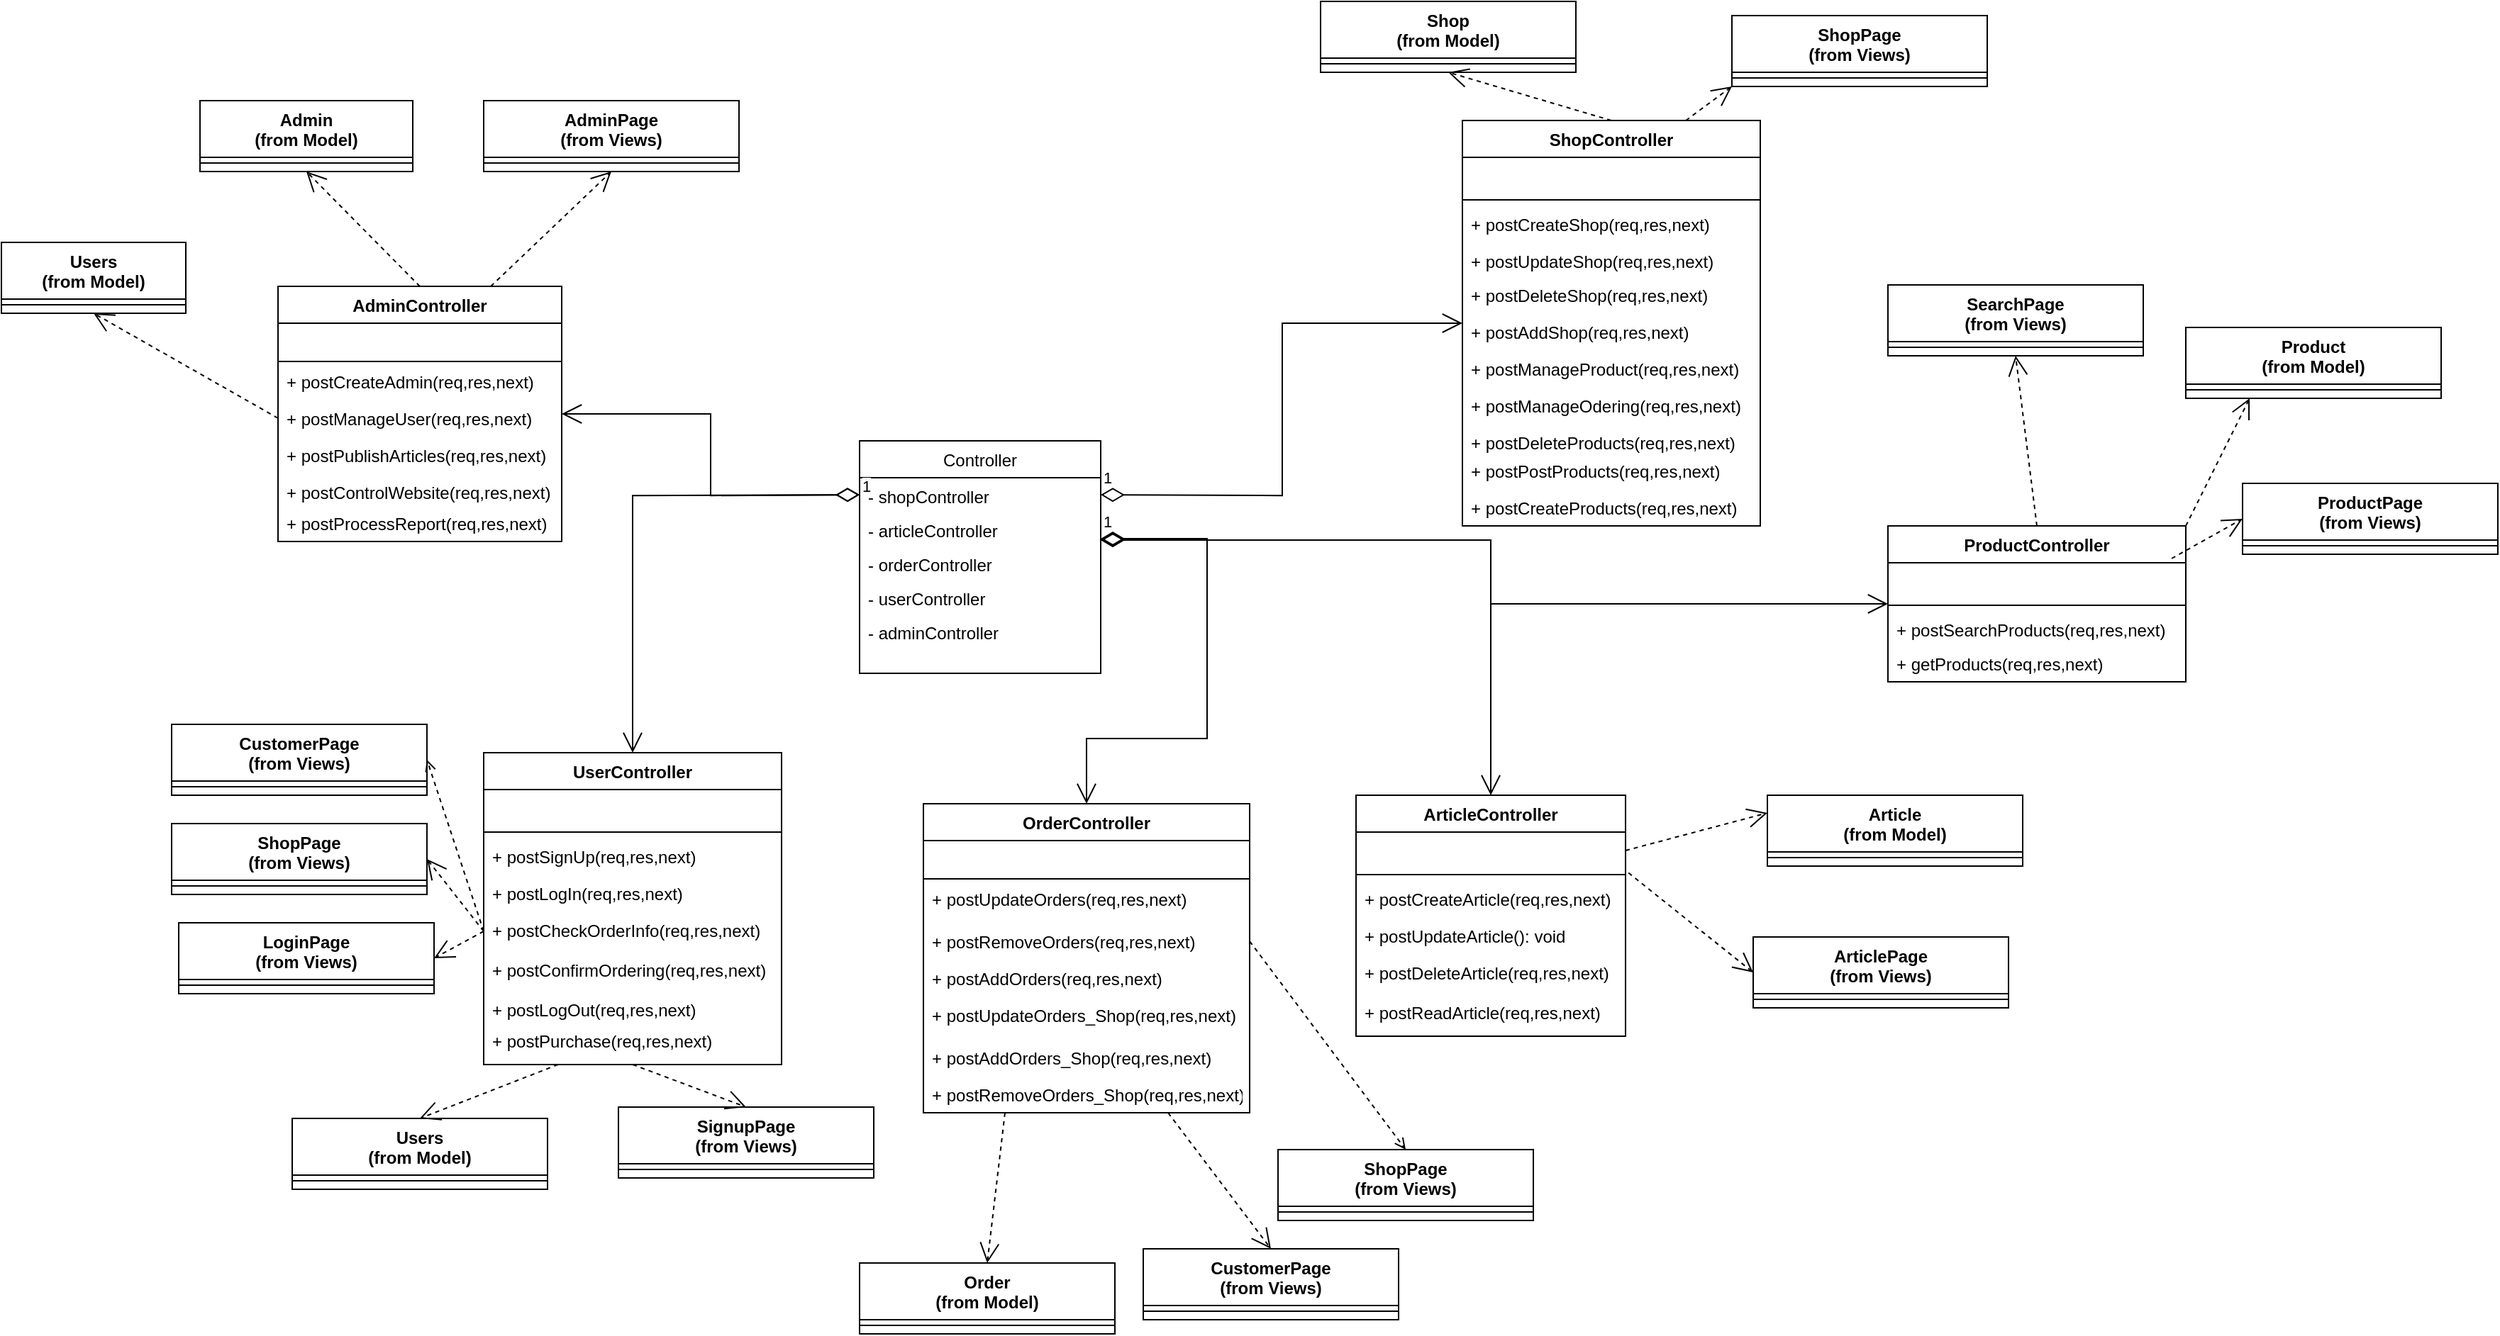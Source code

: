<mxfile version="21.6.8" type="device" pages="3">
  <diagram id="C5RBs43oDa-KdzZeNtuy" name="Page-1">
    <mxGraphModel dx="941" dy="453" grid="1" gridSize="10" guides="1" tooltips="1" connect="1" arrows="1" fold="1" page="1" pageScale="1" pageWidth="827" pageHeight="1169" math="0" shadow="0">
      <root>
        <mxCell id="WIyWlLk6GJQsqaUBKTNV-0" />
        <mxCell id="WIyWlLk6GJQsqaUBKTNV-1" parent="WIyWlLk6GJQsqaUBKTNV-0" />
        <mxCell id="zkfFHV4jXpPFQw0GAbJ--0" value="UserController" style="swimlane;fontStyle=1;align=center;verticalAlign=top;childLayout=stackLayout;horizontal=1;startSize=26;horizontalStack=0;resizeParent=1;resizeLast=0;collapsible=1;marginBottom=0;rounded=0;shadow=0;strokeWidth=1;" parent="WIyWlLk6GJQsqaUBKTNV-1" vertex="1">
          <mxGeometry x="340" y="600" width="210" height="220" as="geometry">
            <mxRectangle x="230" y="140" width="160" height="26" as="alternateBounds" />
          </mxGeometry>
        </mxCell>
        <mxCell id="zkfFHV4jXpPFQw0GAbJ--3" value=" " style="text;align=left;verticalAlign=top;spacingLeft=4;spacingRight=4;overflow=hidden;rotatable=0;points=[[0,0.5],[1,0.5]];portConstraint=eastwest;rounded=0;shadow=0;html=0;" parent="zkfFHV4jXpPFQw0GAbJ--0" vertex="1">
          <mxGeometry y="26" width="210" height="26" as="geometry" />
        </mxCell>
        <mxCell id="zkfFHV4jXpPFQw0GAbJ--4" value="" style="line;html=1;strokeWidth=1;align=left;verticalAlign=middle;spacingTop=-1;spacingLeft=3;spacingRight=3;rotatable=0;labelPosition=right;points=[];portConstraint=eastwest;" parent="zkfFHV4jXpPFQw0GAbJ--0" vertex="1">
          <mxGeometry y="52" width="210" height="8" as="geometry" />
        </mxCell>
        <mxCell id="zkfFHV4jXpPFQw0GAbJ--5" value="+ postSignUp(req,res,next)" style="text;align=left;verticalAlign=top;spacingLeft=4;spacingRight=4;overflow=hidden;rotatable=0;points=[[0,0.5],[1,0.5]];portConstraint=eastwest;" parent="zkfFHV4jXpPFQw0GAbJ--0" vertex="1">
          <mxGeometry y="60" width="210" height="26" as="geometry" />
        </mxCell>
        <mxCell id="fMrC4Mk5_JeurlQgKgX7-0" value="+ postLogIn(req,res,next)" style="text;align=left;verticalAlign=top;spacingLeft=4;spacingRight=4;overflow=hidden;rotatable=0;points=[[0,0.5],[1,0.5]];portConstraint=eastwest;" parent="zkfFHV4jXpPFQw0GAbJ--0" vertex="1">
          <mxGeometry y="86" width="210" height="26" as="geometry" />
        </mxCell>
        <mxCell id="fMrC4Mk5_JeurlQgKgX7-1" value="+ postCheckOrderInfo(req,res,next)" style="text;align=left;verticalAlign=top;spacingLeft=4;spacingRight=4;overflow=hidden;rotatable=0;points=[[0,0.5],[1,0.5]];portConstraint=eastwest;" parent="zkfFHV4jXpPFQw0GAbJ--0" vertex="1">
          <mxGeometry y="112" width="210" height="28" as="geometry" />
        </mxCell>
        <mxCell id="fMrC4Mk5_JeurlQgKgX7-108" value="+ postConfirmOrdering(req,res,next)" style="text;align=left;verticalAlign=top;spacingLeft=4;spacingRight=4;overflow=hidden;rotatable=0;points=[[0,0.5],[1,0.5]];portConstraint=eastwest;" parent="zkfFHV4jXpPFQw0GAbJ--0" vertex="1">
          <mxGeometry y="140" width="210" height="28" as="geometry" />
        </mxCell>
        <mxCell id="fMrC4Mk5_JeurlQgKgX7-126" value="+ postLogOut(req,res,next)" style="text;align=left;verticalAlign=top;spacingLeft=4;spacingRight=4;overflow=hidden;rotatable=0;points=[[0,0.5],[1,0.5]];portConstraint=eastwest;" parent="zkfFHV4jXpPFQw0GAbJ--0" vertex="1">
          <mxGeometry y="168" width="210" height="22" as="geometry" />
        </mxCell>
        <mxCell id="fMrC4Mk5_JeurlQgKgX7-212" value="+ postPurchase(req,res,next)" style="text;align=left;verticalAlign=top;spacingLeft=4;spacingRight=4;overflow=hidden;rotatable=0;points=[[0,0.5],[1,0.5]];portConstraint=eastwest;" parent="zkfFHV4jXpPFQw0GAbJ--0" vertex="1">
          <mxGeometry y="190" width="210" height="20" as="geometry" />
        </mxCell>
        <mxCell id="zkfFHV4jXpPFQw0GAbJ--6" value="ShopController" style="swimlane;fontStyle=1;align=center;verticalAlign=top;childLayout=stackLayout;horizontal=1;startSize=26;horizontalStack=0;resizeParent=1;resizeLast=0;collapsible=1;marginBottom=0;rounded=0;shadow=0;strokeWidth=1;" parent="WIyWlLk6GJQsqaUBKTNV-1" vertex="1">
          <mxGeometry x="1030" y="154" width="210" height="286" as="geometry">
            <mxRectangle x="130" y="380" width="160" height="26" as="alternateBounds" />
          </mxGeometry>
        </mxCell>
        <mxCell id="zkfFHV4jXpPFQw0GAbJ--8" value=" " style="text;align=left;verticalAlign=top;spacingLeft=4;spacingRight=4;overflow=hidden;rotatable=0;points=[[0,0.5],[1,0.5]];portConstraint=eastwest;rounded=0;shadow=0;html=0;" parent="zkfFHV4jXpPFQw0GAbJ--6" vertex="1">
          <mxGeometry y="26" width="210" height="26" as="geometry" />
        </mxCell>
        <mxCell id="zkfFHV4jXpPFQw0GAbJ--9" value="" style="line;html=1;strokeWidth=1;align=left;verticalAlign=middle;spacingTop=-1;spacingLeft=3;spacingRight=3;rotatable=0;labelPosition=right;points=[];portConstraint=eastwest;" parent="zkfFHV4jXpPFQw0GAbJ--6" vertex="1">
          <mxGeometry y="52" width="210" height="8" as="geometry" />
        </mxCell>
        <mxCell id="fMrC4Mk5_JeurlQgKgX7-17" value="+ postCreateShop(req,res,next)" style="text;align=left;verticalAlign=top;spacingLeft=4;spacingRight=4;overflow=hidden;rotatable=0;points=[[0,0.5],[1,0.5]];portConstraint=eastwest;" parent="zkfFHV4jXpPFQw0GAbJ--6" vertex="1">
          <mxGeometry y="60" width="210" height="26" as="geometry" />
        </mxCell>
        <mxCell id="fMrC4Mk5_JeurlQgKgX7-125" value="+ postUpdateShop(req,res,next)" style="text;align=left;verticalAlign=top;spacingLeft=4;spacingRight=4;overflow=hidden;rotatable=0;points=[[0,0.5],[1,0.5]];portConstraint=eastwest;" parent="zkfFHV4jXpPFQw0GAbJ--6" vertex="1">
          <mxGeometry y="86" width="210" height="24" as="geometry" />
        </mxCell>
        <mxCell id="fMrC4Mk5_JeurlQgKgX7-176" value="+ postDeleteShop(req,res,next)" style="text;align=left;verticalAlign=top;spacingLeft=4;spacingRight=4;overflow=hidden;rotatable=0;points=[[0,0.5],[1,0.5]];portConstraint=eastwest;" parent="zkfFHV4jXpPFQw0GAbJ--6" vertex="1">
          <mxGeometry y="110" width="210" height="26" as="geometry" />
        </mxCell>
        <mxCell id="Akci75qek_JRG4G3-tMm-0" value="+ postAddShop(req,res,next)" style="text;align=left;verticalAlign=top;spacingLeft=4;spacingRight=4;overflow=hidden;rotatable=0;points=[[0,0.5],[1,0.5]];portConstraint=eastwest;" parent="zkfFHV4jXpPFQw0GAbJ--6" vertex="1">
          <mxGeometry y="136" width="210" height="26" as="geometry" />
        </mxCell>
        <mxCell id="Akci75qek_JRG4G3-tMm-1" value="+ postManageProduct(req,res,next)" style="text;align=left;verticalAlign=top;spacingLeft=4;spacingRight=4;overflow=hidden;rotatable=0;points=[[0,0.5],[1,0.5]];portConstraint=eastwest;" parent="zkfFHV4jXpPFQw0GAbJ--6" vertex="1">
          <mxGeometry y="162" width="210" height="26" as="geometry" />
        </mxCell>
        <mxCell id="fMrC4Mk5_JeurlQgKgX7-196" value="+ postManageOdering(req,res,next)" style="text;align=left;verticalAlign=top;spacingLeft=4;spacingRight=4;overflow=hidden;rotatable=0;points=[[0,0.5],[1,0.5]];portConstraint=eastwest;" parent="zkfFHV4jXpPFQw0GAbJ--6" vertex="1">
          <mxGeometry y="188" width="210" height="26" as="geometry" />
        </mxCell>
        <mxCell id="Akci75qek_JRG4G3-tMm-2" value="+ postDeleteProducts(req,res,next)" style="text;align=left;verticalAlign=top;spacingLeft=4;spacingRight=4;overflow=hidden;rotatable=0;points=[[0,0.5],[1,0.5]];portConstraint=eastwest;" parent="zkfFHV4jXpPFQw0GAbJ--6" vertex="1">
          <mxGeometry y="214" width="210" height="20" as="geometry" />
        </mxCell>
        <mxCell id="Akci75qek_JRG4G3-tMm-3" value="+ postPostProducts(req,res,next)" style="text;align=left;verticalAlign=top;spacingLeft=4;spacingRight=4;overflow=hidden;rotatable=0;points=[[0,0.5],[1,0.5]];portConstraint=eastwest;" parent="zkfFHV4jXpPFQw0GAbJ--6" vertex="1">
          <mxGeometry y="234" width="210" height="26" as="geometry" />
        </mxCell>
        <mxCell id="Akci75qek_JRG4G3-tMm-4" value="+ postCreateProducts(req,res,next)" style="text;align=left;verticalAlign=top;spacingLeft=4;spacingRight=4;overflow=hidden;rotatable=0;points=[[0,0.5],[1,0.5]];portConstraint=eastwest;" parent="zkfFHV4jXpPFQw0GAbJ--6" vertex="1">
          <mxGeometry y="260" width="210" height="20" as="geometry" />
        </mxCell>
        <mxCell id="zkfFHV4jXpPFQw0GAbJ--13" value="AdminController" style="swimlane;fontStyle=1;align=center;verticalAlign=top;childLayout=stackLayout;horizontal=1;startSize=26;horizontalStack=0;resizeParent=1;resizeLast=0;collapsible=1;marginBottom=0;rounded=0;shadow=0;strokeWidth=1;" parent="WIyWlLk6GJQsqaUBKTNV-1" vertex="1">
          <mxGeometry x="195" y="271" width="200" height="180" as="geometry">
            <mxRectangle x="340" y="380" width="170" height="26" as="alternateBounds" />
          </mxGeometry>
        </mxCell>
        <mxCell id="zkfFHV4jXpPFQw0GAbJ--14" value=" " style="text;align=left;verticalAlign=top;spacingLeft=4;spacingRight=4;overflow=hidden;rotatable=0;points=[[0,0.5],[1,0.5]];portConstraint=eastwest;" parent="zkfFHV4jXpPFQw0GAbJ--13" vertex="1">
          <mxGeometry y="26" width="200" height="26" as="geometry" />
        </mxCell>
        <mxCell id="zkfFHV4jXpPFQw0GAbJ--15" value="" style="line;html=1;strokeWidth=1;align=left;verticalAlign=middle;spacingTop=-1;spacingLeft=3;spacingRight=3;rotatable=0;labelPosition=right;points=[];portConstraint=eastwest;" parent="zkfFHV4jXpPFQw0GAbJ--13" vertex="1">
          <mxGeometry y="52" width="200" height="2" as="geometry" />
        </mxCell>
        <mxCell id="fMrC4Mk5_JeurlQgKgX7-22" value="+ postCreateAdmin(req,res,next)" style="text;align=left;verticalAlign=top;spacingLeft=4;spacingRight=4;overflow=hidden;rotatable=0;points=[[0,0.5],[1,0.5]];portConstraint=eastwest;" parent="zkfFHV4jXpPFQw0GAbJ--13" vertex="1">
          <mxGeometry y="54" width="200" height="26" as="geometry" />
        </mxCell>
        <mxCell id="fMrC4Mk5_JeurlQgKgX7-91" value="+ postManageUser(req,res,next)" style="text;align=left;verticalAlign=top;spacingLeft=4;spacingRight=4;overflow=hidden;rotatable=0;points=[[0,0.5],[1,0.5]];portConstraint=eastwest;" parent="zkfFHV4jXpPFQw0GAbJ--13" vertex="1">
          <mxGeometry y="80" width="200" height="26" as="geometry" />
        </mxCell>
        <mxCell id="fMrC4Mk5_JeurlQgKgX7-90" value="+ postPublishArticles(req,res,next)" style="text;align=left;verticalAlign=top;spacingLeft=4;spacingRight=4;overflow=hidden;rotatable=0;points=[[0,0.5],[1,0.5]];portConstraint=eastwest;" parent="zkfFHV4jXpPFQw0GAbJ--13" vertex="1">
          <mxGeometry y="106" width="200" height="26" as="geometry" />
        </mxCell>
        <mxCell id="fMrC4Mk5_JeurlQgKgX7-92" value="+ postControlWebsite(req,res,next)" style="text;align=left;verticalAlign=top;spacingLeft=4;spacingRight=4;overflow=hidden;rotatable=0;points=[[0,0.5],[1,0.5]];portConstraint=eastwest;" parent="zkfFHV4jXpPFQw0GAbJ--13" vertex="1">
          <mxGeometry y="132" width="200" height="22" as="geometry" />
        </mxCell>
        <mxCell id="fMrC4Mk5_JeurlQgKgX7-93" value="+ postProcessReport(req,res,next)" style="text;align=left;verticalAlign=top;spacingLeft=4;spacingRight=4;overflow=hidden;rotatable=0;points=[[0,0.5],[1,0.5]];portConstraint=eastwest;" parent="zkfFHV4jXpPFQw0GAbJ--13" vertex="1">
          <mxGeometry y="154" width="200" height="26" as="geometry" />
        </mxCell>
        <mxCell id="zkfFHV4jXpPFQw0GAbJ--17" value="ArticleController" style="swimlane;fontStyle=1;align=center;verticalAlign=top;childLayout=stackLayout;horizontal=1;startSize=26;horizontalStack=0;resizeParent=1;resizeLast=0;collapsible=1;marginBottom=0;rounded=0;shadow=0;strokeWidth=1;" parent="WIyWlLk6GJQsqaUBKTNV-1" vertex="1">
          <mxGeometry x="955" y="630" width="190" height="170" as="geometry">
            <mxRectangle x="550" y="140" width="160" height="26" as="alternateBounds" />
          </mxGeometry>
        </mxCell>
        <mxCell id="zkfFHV4jXpPFQw0GAbJ--18" value=" " style="text;align=left;verticalAlign=top;spacingLeft=4;spacingRight=4;overflow=hidden;rotatable=0;points=[[0,0.5],[1,0.5]];portConstraint=eastwest;" parent="zkfFHV4jXpPFQw0GAbJ--17" vertex="1">
          <mxGeometry y="26" width="190" height="26" as="geometry" />
        </mxCell>
        <mxCell id="zkfFHV4jXpPFQw0GAbJ--23" value="" style="line;html=1;strokeWidth=1;align=left;verticalAlign=middle;spacingTop=-1;spacingLeft=3;spacingRight=3;rotatable=0;labelPosition=right;points=[];portConstraint=eastwest;" parent="zkfFHV4jXpPFQw0GAbJ--17" vertex="1">
          <mxGeometry y="52" width="190" height="8" as="geometry" />
        </mxCell>
        <mxCell id="zkfFHV4jXpPFQw0GAbJ--24" value="+ postCreateArticle(req,res,next)" style="text;align=left;verticalAlign=top;spacingLeft=4;spacingRight=4;overflow=hidden;rotatable=0;points=[[0,0.5],[1,0.5]];portConstraint=eastwest;" parent="zkfFHV4jXpPFQw0GAbJ--17" vertex="1">
          <mxGeometry y="60" width="190" height="26" as="geometry" />
        </mxCell>
        <mxCell id="zkfFHV4jXpPFQw0GAbJ--25" value="+ postUpdateArticle(): void" style="text;align=left;verticalAlign=top;spacingLeft=4;spacingRight=4;overflow=hidden;rotatable=0;points=[[0,0.5],[1,0.5]];portConstraint=eastwest;" parent="zkfFHV4jXpPFQw0GAbJ--17" vertex="1">
          <mxGeometry y="86" width="190" height="26" as="geometry" />
        </mxCell>
        <mxCell id="fMrC4Mk5_JeurlQgKgX7-174" value="+ postDeleteArticle(req,res,next)" style="text;align=left;verticalAlign=top;spacingLeft=4;spacingRight=4;overflow=hidden;rotatable=0;points=[[0,0.5],[1,0.5]];portConstraint=eastwest;" parent="zkfFHV4jXpPFQw0GAbJ--17" vertex="1">
          <mxGeometry y="112" width="190" height="28" as="geometry" />
        </mxCell>
        <mxCell id="fMrC4Mk5_JeurlQgKgX7-202" value="+ postReadArticle(req,res,next)" style="text;align=left;verticalAlign=top;spacingLeft=4;spacingRight=4;overflow=hidden;rotatable=0;points=[[0,0.5],[1,0.5]];portConstraint=eastwest;" parent="zkfFHV4jXpPFQw0GAbJ--17" vertex="1">
          <mxGeometry y="140" width="190" height="30" as="geometry" />
        </mxCell>
        <mxCell id="fMrC4Mk5_JeurlQgKgX7-61" value="OrderController" style="swimlane;fontStyle=1;align=center;verticalAlign=top;childLayout=stackLayout;horizontal=1;startSize=26;horizontalStack=0;resizeParent=1;resizeLast=0;collapsible=1;marginBottom=0;rounded=0;shadow=0;strokeWidth=1;" parent="WIyWlLk6GJQsqaUBKTNV-1" vertex="1">
          <mxGeometry x="650" y="636" width="230" height="218" as="geometry">
            <mxRectangle x="340" y="380" width="170" height="26" as="alternateBounds" />
          </mxGeometry>
        </mxCell>
        <mxCell id="fMrC4Mk5_JeurlQgKgX7-63" value=" " style="text;align=left;verticalAlign=top;spacingLeft=4;spacingRight=4;overflow=hidden;rotatable=0;points=[[0,0.5],[1,0.5]];portConstraint=eastwest;" parent="fMrC4Mk5_JeurlQgKgX7-61" vertex="1">
          <mxGeometry y="26" width="230" height="26" as="geometry" />
        </mxCell>
        <mxCell id="fMrC4Mk5_JeurlQgKgX7-64" value="" style="line;html=1;strokeWidth=1;align=left;verticalAlign=middle;spacingTop=-1;spacingLeft=3;spacingRight=3;rotatable=0;labelPosition=right;points=[];portConstraint=eastwest;" parent="fMrC4Mk5_JeurlQgKgX7-61" vertex="1">
          <mxGeometry y="52" width="230" height="2" as="geometry" />
        </mxCell>
        <mxCell id="fMrC4Mk5_JeurlQgKgX7-124" value="+ postUpdateOrders(req,res,next)" style="text;align=left;verticalAlign=top;spacingLeft=4;spacingRight=4;overflow=hidden;rotatable=0;points=[[0,0.5],[1,0.5]];portConstraint=eastwest;" parent="fMrC4Mk5_JeurlQgKgX7-61" vertex="1">
          <mxGeometry y="54" width="230" height="30" as="geometry" />
        </mxCell>
        <mxCell id="fMrC4Mk5_JeurlQgKgX7-211" value="+ postRemoveOrders(req,res,next)" style="text;align=left;verticalAlign=top;spacingLeft=4;spacingRight=4;overflow=hidden;rotatable=0;points=[[0,0.5],[1,0.5]];portConstraint=eastwest;" parent="fMrC4Mk5_JeurlQgKgX7-61" vertex="1">
          <mxGeometry y="84" width="230" height="26" as="geometry" />
        </mxCell>
        <mxCell id="fMrC4Mk5_JeurlQgKgX7-216" value="+ postAddOrders(req,res,next)" style="text;align=left;verticalAlign=top;spacingLeft=4;spacingRight=4;overflow=hidden;rotatable=0;points=[[0,0.5],[1,0.5]];portConstraint=eastwest;" parent="fMrC4Mk5_JeurlQgKgX7-61" vertex="1">
          <mxGeometry y="110" width="230" height="26" as="geometry" />
        </mxCell>
        <mxCell id="Akci75qek_JRG4G3-tMm-10" value="+ postUpdateOrders_Shop(req,res,next)" style="text;align=left;verticalAlign=top;spacingLeft=4;spacingRight=4;overflow=hidden;rotatable=0;points=[[0,0.5],[1,0.5]];portConstraint=eastwest;" parent="fMrC4Mk5_JeurlQgKgX7-61" vertex="1">
          <mxGeometry y="136" width="230" height="30" as="geometry" />
        </mxCell>
        <mxCell id="Akci75qek_JRG4G3-tMm-12" value="+ postAddOrders_Shop(req,res,next)" style="text;align=left;verticalAlign=top;spacingLeft=4;spacingRight=4;overflow=hidden;rotatable=0;points=[[0,0.5],[1,0.5]];portConstraint=eastwest;" parent="fMrC4Mk5_JeurlQgKgX7-61" vertex="1">
          <mxGeometry y="166" width="230" height="26" as="geometry" />
        </mxCell>
        <mxCell id="Akci75qek_JRG4G3-tMm-11" value="+ postRemoveOrders_Shop(req,res,next)" style="text;align=left;verticalAlign=top;spacingLeft=4;spacingRight=4;overflow=hidden;rotatable=0;points=[[0,0.5],[1,0.5]];portConstraint=eastwest;" parent="fMrC4Mk5_JeurlQgKgX7-61" vertex="1">
          <mxGeometry y="192" width="230" height="26" as="geometry" />
        </mxCell>
        <mxCell id="fMrC4Mk5_JeurlQgKgX7-83" value="Controller" style="swimlane;fontStyle=0;align=center;verticalAlign=top;childLayout=stackLayout;horizontal=1;startSize=26;horizontalStack=0;resizeParent=1;resizeLast=0;collapsible=1;marginBottom=0;rounded=0;shadow=0;strokeWidth=1;" parent="WIyWlLk6GJQsqaUBKTNV-1" vertex="1">
          <mxGeometry x="605" y="380" width="170" height="164" as="geometry">
            <mxRectangle x="230" y="140" width="160" height="26" as="alternateBounds" />
          </mxGeometry>
        </mxCell>
        <mxCell id="X-SuICFl89NwzLNnwC1H-7" value="- shopController" style="text;align=left;verticalAlign=top;spacingLeft=4;spacingRight=4;overflow=hidden;rotatable=0;points=[[0,0.5],[1,0.5]];portConstraint=eastwest;rounded=0;shadow=0;html=0;" parent="fMrC4Mk5_JeurlQgKgX7-83" vertex="1">
          <mxGeometry y="26" width="170" height="24" as="geometry" />
        </mxCell>
        <mxCell id="X-SuICFl89NwzLNnwC1H-8" value="- articleController" style="text;align=left;verticalAlign=top;spacingLeft=4;spacingRight=4;overflow=hidden;rotatable=0;points=[[0,0.5],[1,0.5]];portConstraint=eastwest;rounded=0;shadow=0;html=0;" parent="fMrC4Mk5_JeurlQgKgX7-83" vertex="1">
          <mxGeometry y="50" width="170" height="24" as="geometry" />
        </mxCell>
        <mxCell id="X-SuICFl89NwzLNnwC1H-10" value="- orderController" style="text;align=left;verticalAlign=top;spacingLeft=4;spacingRight=4;overflow=hidden;rotatable=0;points=[[0,0.5],[1,0.5]];portConstraint=eastwest;rounded=0;shadow=0;html=0;" parent="fMrC4Mk5_JeurlQgKgX7-83" vertex="1">
          <mxGeometry y="74" width="170" height="24" as="geometry" />
        </mxCell>
        <mxCell id="X-SuICFl89NwzLNnwC1H-9" value="- userController" style="text;align=left;verticalAlign=top;spacingLeft=4;spacingRight=4;overflow=hidden;rotatable=0;points=[[0,0.5],[1,0.5]];portConstraint=eastwest;rounded=0;shadow=0;html=0;" parent="fMrC4Mk5_JeurlQgKgX7-83" vertex="1">
          <mxGeometry y="98" width="170" height="24" as="geometry" />
        </mxCell>
        <mxCell id="X-SuICFl89NwzLNnwC1H-11" value="- adminController" style="text;align=left;verticalAlign=top;spacingLeft=4;spacingRight=4;overflow=hidden;rotatable=0;points=[[0,0.5],[1,0.5]];portConstraint=eastwest;rounded=0;shadow=0;html=0;" parent="fMrC4Mk5_JeurlQgKgX7-83" vertex="1">
          <mxGeometry y="122" width="170" height="24" as="geometry" />
        </mxCell>
        <mxCell id="fMrC4Mk5_JeurlQgKgX7-98" value="ProductController" style="swimlane;fontStyle=1;align=center;verticalAlign=top;childLayout=stackLayout;horizontal=1;startSize=26;horizontalStack=0;resizeParent=1;resizeLast=0;collapsible=1;marginBottom=0;rounded=0;shadow=0;strokeWidth=1;" parent="WIyWlLk6GJQsqaUBKTNV-1" vertex="1">
          <mxGeometry x="1330" y="440" width="210" height="110" as="geometry">
            <mxRectangle x="130" y="380" width="160" height="26" as="alternateBounds" />
          </mxGeometry>
        </mxCell>
        <mxCell id="fMrC4Mk5_JeurlQgKgX7-99" value=" " style="text;align=left;verticalAlign=top;spacingLeft=4;spacingRight=4;overflow=hidden;rotatable=0;points=[[0,0.5],[1,0.5]];portConstraint=eastwest;rounded=0;shadow=0;html=0;" parent="fMrC4Mk5_JeurlQgKgX7-98" vertex="1">
          <mxGeometry y="26" width="210" height="26" as="geometry" />
        </mxCell>
        <mxCell id="fMrC4Mk5_JeurlQgKgX7-100" value="" style="line;html=1;strokeWidth=1;align=left;verticalAlign=middle;spacingTop=-1;spacingLeft=3;spacingRight=3;rotatable=0;labelPosition=right;points=[];portConstraint=eastwest;" parent="fMrC4Mk5_JeurlQgKgX7-98" vertex="1">
          <mxGeometry y="52" width="210" height="8" as="geometry" />
        </mxCell>
        <mxCell id="fMrC4Mk5_JeurlQgKgX7-162" value="+ postSearchProducts(req,res,next)" style="text;align=left;verticalAlign=top;spacingLeft=4;spacingRight=4;overflow=hidden;rotatable=0;points=[[0,0.5],[1,0.5]];portConstraint=eastwest;" parent="fMrC4Mk5_JeurlQgKgX7-98" vertex="1">
          <mxGeometry y="60" width="210" height="24" as="geometry" />
        </mxCell>
        <mxCell id="Akci75qek_JRG4G3-tMm-5" value="+ getProducts(req,res,next)" style="text;align=left;verticalAlign=top;spacingLeft=4;spacingRight=4;overflow=hidden;rotatable=0;points=[[0,0.5],[1,0.5]];portConstraint=eastwest;" parent="fMrC4Mk5_JeurlQgKgX7-98" vertex="1">
          <mxGeometry y="84" width="210" height="24" as="geometry" />
        </mxCell>
        <mxCell id="fMrC4Mk5_JeurlQgKgX7-127" value="ShopPage&#xa;(from Views)" style="swimlane;fontStyle=1;align=center;verticalAlign=top;childLayout=stackLayout;horizontal=1;startSize=40;horizontalStack=0;resizeParent=1;resizeLast=0;collapsible=1;marginBottom=0;rounded=0;shadow=0;strokeWidth=1;" parent="WIyWlLk6GJQsqaUBKTNV-1" vertex="1">
          <mxGeometry x="120" y="650" width="180" height="50" as="geometry">
            <mxRectangle x="230" y="140" width="160" height="26" as="alternateBounds" />
          </mxGeometry>
        </mxCell>
        <mxCell id="fMrC4Mk5_JeurlQgKgX7-128" value=" " style="text;align=left;verticalAlign=top;spacingLeft=4;spacingRight=4;overflow=hidden;rotatable=0;points=[[0,0.5],[1,0.5]];portConstraint=eastwest;rounded=0;shadow=0;html=0;" parent="fMrC4Mk5_JeurlQgKgX7-127" vertex="1">
          <mxGeometry y="40" width="180" as="geometry" />
        </mxCell>
        <mxCell id="fMrC4Mk5_JeurlQgKgX7-129" value="" style="line;html=1;strokeWidth=1;align=left;verticalAlign=middle;spacingTop=-1;spacingLeft=3;spacingRight=3;rotatable=0;labelPosition=right;points=[];portConstraint=eastwest;" parent="fMrC4Mk5_JeurlQgKgX7-127" vertex="1">
          <mxGeometry y="40" width="180" height="8" as="geometry" />
        </mxCell>
        <mxCell id="fMrC4Mk5_JeurlQgKgX7-137" value="LoginPage&#xa;(from Views)" style="swimlane;fontStyle=1;align=center;verticalAlign=top;childLayout=stackLayout;horizontal=1;startSize=40;horizontalStack=0;resizeParent=1;resizeLast=0;collapsible=1;marginBottom=0;rounded=0;shadow=0;strokeWidth=1;" parent="WIyWlLk6GJQsqaUBKTNV-1" vertex="1">
          <mxGeometry x="125" y="720" width="180" height="50" as="geometry">
            <mxRectangle x="230" y="140" width="160" height="26" as="alternateBounds" />
          </mxGeometry>
        </mxCell>
        <mxCell id="fMrC4Mk5_JeurlQgKgX7-138" value=" " style="text;align=left;verticalAlign=top;spacingLeft=4;spacingRight=4;overflow=hidden;rotatable=0;points=[[0,0.5],[1,0.5]];portConstraint=eastwest;rounded=0;shadow=0;html=0;" parent="fMrC4Mk5_JeurlQgKgX7-137" vertex="1">
          <mxGeometry y="40" width="180" as="geometry" />
        </mxCell>
        <mxCell id="fMrC4Mk5_JeurlQgKgX7-139" value="" style="line;html=1;strokeWidth=1;align=left;verticalAlign=middle;spacingTop=-1;spacingLeft=3;spacingRight=3;rotatable=0;labelPosition=right;points=[];portConstraint=eastwest;" parent="fMrC4Mk5_JeurlQgKgX7-137" vertex="1">
          <mxGeometry y="40" width="180" height="8" as="geometry" />
        </mxCell>
        <mxCell id="fMrC4Mk5_JeurlQgKgX7-140" value="Users&#xa;(from Model)" style="swimlane;fontStyle=1;align=center;verticalAlign=top;childLayout=stackLayout;horizontal=1;startSize=40;horizontalStack=0;resizeParent=1;resizeLast=0;collapsible=1;marginBottom=0;rounded=0;shadow=0;strokeWidth=1;" parent="WIyWlLk6GJQsqaUBKTNV-1" vertex="1">
          <mxGeometry x="205" y="858" width="180" height="50" as="geometry">
            <mxRectangle x="230" y="140" width="160" height="26" as="alternateBounds" />
          </mxGeometry>
        </mxCell>
        <mxCell id="fMrC4Mk5_JeurlQgKgX7-141" value=" " style="text;align=left;verticalAlign=top;spacingLeft=4;spacingRight=4;overflow=hidden;rotatable=0;points=[[0,0.5],[1,0.5]];portConstraint=eastwest;rounded=0;shadow=0;html=0;" parent="fMrC4Mk5_JeurlQgKgX7-140" vertex="1">
          <mxGeometry y="40" width="180" as="geometry" />
        </mxCell>
        <mxCell id="fMrC4Mk5_JeurlQgKgX7-142" value="" style="line;html=1;strokeWidth=1;align=left;verticalAlign=middle;spacingTop=-1;spacingLeft=3;spacingRight=3;rotatable=0;labelPosition=right;points=[];portConstraint=eastwest;" parent="fMrC4Mk5_JeurlQgKgX7-140" vertex="1">
          <mxGeometry y="40" width="180" height="8" as="geometry" />
        </mxCell>
        <mxCell id="fMrC4Mk5_JeurlQgKgX7-143" value="SignupPage&#xa;(from Views)" style="swimlane;fontStyle=1;align=center;verticalAlign=top;childLayout=stackLayout;horizontal=1;startSize=40;horizontalStack=0;resizeParent=1;resizeLast=0;collapsible=1;marginBottom=0;rounded=0;shadow=0;strokeWidth=1;" parent="WIyWlLk6GJQsqaUBKTNV-1" vertex="1">
          <mxGeometry x="435" y="850" width="180" height="50" as="geometry">
            <mxRectangle x="230" y="140" width="160" height="26" as="alternateBounds" />
          </mxGeometry>
        </mxCell>
        <mxCell id="fMrC4Mk5_JeurlQgKgX7-144" value=" " style="text;align=left;verticalAlign=top;spacingLeft=4;spacingRight=4;overflow=hidden;rotatable=0;points=[[0,0.5],[1,0.5]];portConstraint=eastwest;rounded=0;shadow=0;html=0;" parent="fMrC4Mk5_JeurlQgKgX7-143" vertex="1">
          <mxGeometry y="40" width="180" as="geometry" />
        </mxCell>
        <mxCell id="fMrC4Mk5_JeurlQgKgX7-145" value="" style="line;html=1;strokeWidth=1;align=left;verticalAlign=middle;spacingTop=-1;spacingLeft=3;spacingRight=3;rotatable=0;labelPosition=right;points=[];portConstraint=eastwest;" parent="fMrC4Mk5_JeurlQgKgX7-143" vertex="1">
          <mxGeometry y="40" width="180" height="8" as="geometry" />
        </mxCell>
        <mxCell id="fMrC4Mk5_JeurlQgKgX7-146" value="" style="endArrow=open;endSize=12;dashed=1;html=1;rounded=0;exitX=0;exitY=0.5;exitDx=0;exitDy=0;entryX=1;entryY=0.5;entryDx=0;entryDy=0;" parent="WIyWlLk6GJQsqaUBKTNV-1" source="fMrC4Mk5_JeurlQgKgX7-1" target="fMrC4Mk5_JeurlQgKgX7-127" edge="1">
          <mxGeometry width="160" relative="1" as="geometry">
            <mxPoint x="315" y="670" as="sourcePoint" />
            <mxPoint x="475" y="670" as="targetPoint" />
          </mxGeometry>
        </mxCell>
        <mxCell id="fMrC4Mk5_JeurlQgKgX7-147" value="" style="endArrow=open;endSize=12;dashed=1;html=1;rounded=0;exitX=0;exitY=0.5;exitDx=0;exitDy=0;entryX=1;entryY=0.5;entryDx=0;entryDy=0;" parent="WIyWlLk6GJQsqaUBKTNV-1" source="fMrC4Mk5_JeurlQgKgX7-1" target="fMrC4Mk5_JeurlQgKgX7-137" edge="1">
          <mxGeometry width="160" relative="1" as="geometry">
            <mxPoint x="350" y="736" as="sourcePoint" />
            <mxPoint x="295" y="635" as="targetPoint" />
          </mxGeometry>
        </mxCell>
        <mxCell id="fMrC4Mk5_JeurlQgKgX7-148" value="" style="endArrow=open;endSize=12;dashed=1;html=1;rounded=0;exitX=0.25;exitY=1;exitDx=0;exitDy=0;entryX=0.5;entryY=0;entryDx=0;entryDy=0;" parent="WIyWlLk6GJQsqaUBKTNV-1" source="zkfFHV4jXpPFQw0GAbJ--0" target="fMrC4Mk5_JeurlQgKgX7-140" edge="1">
          <mxGeometry width="160" relative="1" as="geometry">
            <mxPoint x="360" y="746" as="sourcePoint" />
            <mxPoint x="305" y="645" as="targetPoint" />
          </mxGeometry>
        </mxCell>
        <mxCell id="fMrC4Mk5_JeurlQgKgX7-149" value="" style="endArrow=open;endSize=12;dashed=1;html=1;rounded=0;entryX=0.5;entryY=0;entryDx=0;entryDy=0;exitX=0.5;exitY=1;exitDx=0;exitDy=0;" parent="WIyWlLk6GJQsqaUBKTNV-1" source="zkfFHV4jXpPFQw0GAbJ--0" target="fMrC4Mk5_JeurlQgKgX7-143" edge="1">
          <mxGeometry width="160" relative="1" as="geometry">
            <mxPoint x="495" y="860" as="sourcePoint" />
            <mxPoint x="315" y="655" as="targetPoint" />
          </mxGeometry>
        </mxCell>
        <mxCell id="fMrC4Mk5_JeurlQgKgX7-150" value="Users&#xa;(from Model)" style="swimlane;fontStyle=1;align=center;verticalAlign=top;childLayout=stackLayout;horizontal=1;startSize=40;horizontalStack=0;resizeParent=1;resizeLast=0;collapsible=1;marginBottom=0;rounded=0;shadow=0;strokeWidth=1;" parent="WIyWlLk6GJQsqaUBKTNV-1" vertex="1">
          <mxGeometry y="240" width="130" height="50" as="geometry">
            <mxRectangle x="230" y="140" width="160" height="26" as="alternateBounds" />
          </mxGeometry>
        </mxCell>
        <mxCell id="fMrC4Mk5_JeurlQgKgX7-151" value=" " style="text;align=left;verticalAlign=top;spacingLeft=4;spacingRight=4;overflow=hidden;rotatable=0;points=[[0,0.5],[1,0.5]];portConstraint=eastwest;rounded=0;shadow=0;html=0;" parent="fMrC4Mk5_JeurlQgKgX7-150" vertex="1">
          <mxGeometry y="40" width="130" as="geometry" />
        </mxCell>
        <mxCell id="fMrC4Mk5_JeurlQgKgX7-152" value="" style="line;html=1;strokeWidth=1;align=left;verticalAlign=middle;spacingTop=-1;spacingLeft=3;spacingRight=3;rotatable=0;labelPosition=right;points=[];portConstraint=eastwest;" parent="fMrC4Mk5_JeurlQgKgX7-150" vertex="1">
          <mxGeometry y="40" width="130" height="8" as="geometry" />
        </mxCell>
        <mxCell id="fMrC4Mk5_JeurlQgKgX7-153" value="" style="endArrow=open;endSize=12;dashed=1;html=1;rounded=0;exitX=0;exitY=0.5;exitDx=0;exitDy=0;entryX=0.5;entryY=1;entryDx=0;entryDy=0;" parent="WIyWlLk6GJQsqaUBKTNV-1" source="fMrC4Mk5_JeurlQgKgX7-91" target="fMrC4Mk5_JeurlQgKgX7-150" edge="1">
          <mxGeometry width="160" relative="1" as="geometry">
            <mxPoint x="105" y="451" as="sourcePoint" />
            <mxPoint x="50" y="350" as="targetPoint" />
          </mxGeometry>
        </mxCell>
        <mxCell id="fMrC4Mk5_JeurlQgKgX7-154" value="Admin&#xa;(from Model)" style="swimlane;fontStyle=1;align=center;verticalAlign=top;childLayout=stackLayout;horizontal=1;startSize=40;horizontalStack=0;resizeParent=1;resizeLast=0;collapsible=1;marginBottom=0;rounded=0;shadow=0;strokeWidth=1;" parent="WIyWlLk6GJQsqaUBKTNV-1" vertex="1">
          <mxGeometry x="140" y="140" width="150" height="50" as="geometry">
            <mxRectangle x="230" y="140" width="160" height="26" as="alternateBounds" />
          </mxGeometry>
        </mxCell>
        <mxCell id="fMrC4Mk5_JeurlQgKgX7-155" value=" " style="text;align=left;verticalAlign=top;spacingLeft=4;spacingRight=4;overflow=hidden;rotatable=0;points=[[0,0.5],[1,0.5]];portConstraint=eastwest;rounded=0;shadow=0;html=0;" parent="fMrC4Mk5_JeurlQgKgX7-154" vertex="1">
          <mxGeometry y="40" width="150" as="geometry" />
        </mxCell>
        <mxCell id="fMrC4Mk5_JeurlQgKgX7-156" value="" style="line;html=1;strokeWidth=1;align=left;verticalAlign=middle;spacingTop=-1;spacingLeft=3;spacingRight=3;rotatable=0;labelPosition=right;points=[];portConstraint=eastwest;" parent="fMrC4Mk5_JeurlQgKgX7-154" vertex="1">
          <mxGeometry y="40" width="150" height="8" as="geometry" />
        </mxCell>
        <mxCell id="fMrC4Mk5_JeurlQgKgX7-157" value="" style="endArrow=open;endSize=12;dashed=1;html=1;rounded=0;exitX=0.5;exitY=0;exitDx=0;exitDy=0;entryX=0.5;entryY=1;entryDx=0;entryDy=0;" parent="WIyWlLk6GJQsqaUBKTNV-1" source="zkfFHV4jXpPFQw0GAbJ--13" target="fMrC4Mk5_JeurlQgKgX7-154" edge="1">
          <mxGeometry width="160" relative="1" as="geometry">
            <mxPoint x="205" y="374" as="sourcePoint" />
            <mxPoint x="75" y="300" as="targetPoint" />
          </mxGeometry>
        </mxCell>
        <mxCell id="fMrC4Mk5_JeurlQgKgX7-158" value="AdminPage&#xa;(from Views)" style="swimlane;fontStyle=1;align=center;verticalAlign=top;childLayout=stackLayout;horizontal=1;startSize=40;horizontalStack=0;resizeParent=1;resizeLast=0;collapsible=1;marginBottom=0;rounded=0;shadow=0;strokeWidth=1;" parent="WIyWlLk6GJQsqaUBKTNV-1" vertex="1">
          <mxGeometry x="340" y="140" width="180" height="50" as="geometry">
            <mxRectangle x="230" y="140" width="160" height="26" as="alternateBounds" />
          </mxGeometry>
        </mxCell>
        <mxCell id="fMrC4Mk5_JeurlQgKgX7-159" value=" " style="text;align=left;verticalAlign=top;spacingLeft=4;spacingRight=4;overflow=hidden;rotatable=0;points=[[0,0.5],[1,0.5]];portConstraint=eastwest;rounded=0;shadow=0;html=0;" parent="fMrC4Mk5_JeurlQgKgX7-158" vertex="1">
          <mxGeometry y="40" width="180" as="geometry" />
        </mxCell>
        <mxCell id="fMrC4Mk5_JeurlQgKgX7-160" value="" style="line;html=1;strokeWidth=1;align=left;verticalAlign=middle;spacingTop=-1;spacingLeft=3;spacingRight=3;rotatable=0;labelPosition=right;points=[];portConstraint=eastwest;" parent="fMrC4Mk5_JeurlQgKgX7-158" vertex="1">
          <mxGeometry y="40" width="180" height="8" as="geometry" />
        </mxCell>
        <mxCell id="fMrC4Mk5_JeurlQgKgX7-161" value="" style="endArrow=open;endSize=12;dashed=1;html=1;rounded=0;exitX=0.75;exitY=0;exitDx=0;exitDy=0;entryX=0.5;entryY=1;entryDx=0;entryDy=0;" parent="WIyWlLk6GJQsqaUBKTNV-1" source="zkfFHV4jXpPFQw0GAbJ--13" target="fMrC4Mk5_JeurlQgKgX7-158" edge="1">
          <mxGeometry width="160" relative="1" as="geometry">
            <mxPoint x="305" y="281" as="sourcePoint" />
            <mxPoint x="225" y="200" as="targetPoint" />
          </mxGeometry>
        </mxCell>
        <mxCell id="fMrC4Mk5_JeurlQgKgX7-164" value="Article&#xa;(from Model)" style="swimlane;fontStyle=1;align=center;verticalAlign=top;childLayout=stackLayout;horizontal=1;startSize=40;horizontalStack=0;resizeParent=1;resizeLast=0;collapsible=1;marginBottom=0;rounded=0;shadow=0;strokeWidth=1;" parent="WIyWlLk6GJQsqaUBKTNV-1" vertex="1">
          <mxGeometry x="1245" y="630" width="180" height="50" as="geometry">
            <mxRectangle x="230" y="140" width="160" height="26" as="alternateBounds" />
          </mxGeometry>
        </mxCell>
        <mxCell id="fMrC4Mk5_JeurlQgKgX7-165" value=" " style="text;align=left;verticalAlign=top;spacingLeft=4;spacingRight=4;overflow=hidden;rotatable=0;points=[[0,0.5],[1,0.5]];portConstraint=eastwest;rounded=0;shadow=0;html=0;" parent="fMrC4Mk5_JeurlQgKgX7-164" vertex="1">
          <mxGeometry y="40" width="180" as="geometry" />
        </mxCell>
        <mxCell id="fMrC4Mk5_JeurlQgKgX7-166" value="" style="line;html=1;strokeWidth=1;align=left;verticalAlign=middle;spacingTop=-1;spacingLeft=3;spacingRight=3;rotatable=0;labelPosition=right;points=[];portConstraint=eastwest;" parent="fMrC4Mk5_JeurlQgKgX7-164" vertex="1">
          <mxGeometry y="40" width="180" height="8" as="geometry" />
        </mxCell>
        <mxCell id="fMrC4Mk5_JeurlQgKgX7-168" value="" style="endArrow=open;endSize=12;dashed=1;html=1;rounded=0;entryX=0;entryY=0.25;entryDx=0;entryDy=0;exitX=1;exitY=0.5;exitDx=0;exitDy=0;" parent="WIyWlLk6GJQsqaUBKTNV-1" source="zkfFHV4jXpPFQw0GAbJ--18" target="fMrC4Mk5_JeurlQgKgX7-164" edge="1">
          <mxGeometry width="160" relative="1" as="geometry">
            <mxPoint x="1085" y="760" as="sourcePoint" />
            <mxPoint x="1181" y="847" as="targetPoint" />
          </mxGeometry>
        </mxCell>
        <mxCell id="fMrC4Mk5_JeurlQgKgX7-169" value="ArticlePage&#xa;(from Views)" style="swimlane;fontStyle=1;align=center;verticalAlign=top;childLayout=stackLayout;horizontal=1;startSize=40;horizontalStack=0;resizeParent=1;resizeLast=0;collapsible=1;marginBottom=0;rounded=0;shadow=0;strokeWidth=1;" parent="WIyWlLk6GJQsqaUBKTNV-1" vertex="1">
          <mxGeometry x="1235" y="730" width="180" height="50" as="geometry">
            <mxRectangle x="230" y="140" width="160" height="26" as="alternateBounds" />
          </mxGeometry>
        </mxCell>
        <mxCell id="fMrC4Mk5_JeurlQgKgX7-170" value=" " style="text;align=left;verticalAlign=top;spacingLeft=4;spacingRight=4;overflow=hidden;rotatable=0;points=[[0,0.5],[1,0.5]];portConstraint=eastwest;rounded=0;shadow=0;html=0;" parent="fMrC4Mk5_JeurlQgKgX7-169" vertex="1">
          <mxGeometry y="40" width="180" as="geometry" />
        </mxCell>
        <mxCell id="fMrC4Mk5_JeurlQgKgX7-171" value="" style="line;html=1;strokeWidth=1;align=left;verticalAlign=middle;spacingTop=-1;spacingLeft=3;spacingRight=3;rotatable=0;labelPosition=right;points=[];portConstraint=eastwest;" parent="fMrC4Mk5_JeurlQgKgX7-169" vertex="1">
          <mxGeometry y="40" width="180" height="8" as="geometry" />
        </mxCell>
        <mxCell id="fMrC4Mk5_JeurlQgKgX7-172" value="" style="endArrow=open;endSize=12;dashed=1;html=1;rounded=0;entryX=0;entryY=0.5;entryDx=0;entryDy=0;exitX=1.011;exitY=-0.202;exitDx=0;exitDy=0;exitPerimeter=0;" parent="WIyWlLk6GJQsqaUBKTNV-1" source="zkfFHV4jXpPFQw0GAbJ--24" target="fMrC4Mk5_JeurlQgKgX7-169" edge="1">
          <mxGeometry width="160" relative="1" as="geometry">
            <mxPoint x="1155" y="679" as="sourcePoint" />
            <mxPoint x="1255" y="629" as="targetPoint" />
          </mxGeometry>
        </mxCell>
        <mxCell id="fMrC4Mk5_JeurlQgKgX7-177" value="Shop&#xa;(from Model)" style="swimlane;fontStyle=1;align=center;verticalAlign=top;childLayout=stackLayout;horizontal=1;startSize=40;horizontalStack=0;resizeParent=1;resizeLast=0;collapsible=1;marginBottom=0;rounded=0;shadow=0;strokeWidth=1;" parent="WIyWlLk6GJQsqaUBKTNV-1" vertex="1">
          <mxGeometry x="930" y="70" width="180" height="50" as="geometry">
            <mxRectangle x="230" y="140" width="160" height="26" as="alternateBounds" />
          </mxGeometry>
        </mxCell>
        <mxCell id="fMrC4Mk5_JeurlQgKgX7-178" value=" " style="text;align=left;verticalAlign=top;spacingLeft=4;spacingRight=4;overflow=hidden;rotatable=0;points=[[0,0.5],[1,0.5]];portConstraint=eastwest;rounded=0;shadow=0;html=0;" parent="fMrC4Mk5_JeurlQgKgX7-177" vertex="1">
          <mxGeometry y="40" width="180" as="geometry" />
        </mxCell>
        <mxCell id="fMrC4Mk5_JeurlQgKgX7-179" value="" style="line;html=1;strokeWidth=1;align=left;verticalAlign=middle;spacingTop=-1;spacingLeft=3;spacingRight=3;rotatable=0;labelPosition=right;points=[];portConstraint=eastwest;" parent="fMrC4Mk5_JeurlQgKgX7-177" vertex="1">
          <mxGeometry y="40" width="180" height="8" as="geometry" />
        </mxCell>
        <mxCell id="fMrC4Mk5_JeurlQgKgX7-180" value="ShopPage&#xa;(from Views)" style="swimlane;fontStyle=1;align=center;verticalAlign=top;childLayout=stackLayout;horizontal=1;startSize=40;horizontalStack=0;resizeParent=1;resizeLast=0;collapsible=1;marginBottom=0;rounded=0;shadow=0;strokeWidth=1;" parent="WIyWlLk6GJQsqaUBKTNV-1" vertex="1">
          <mxGeometry x="1220" y="80" width="180" height="50" as="geometry">
            <mxRectangle x="230" y="140" width="160" height="26" as="alternateBounds" />
          </mxGeometry>
        </mxCell>
        <mxCell id="fMrC4Mk5_JeurlQgKgX7-181" value=" " style="text;align=left;verticalAlign=top;spacingLeft=4;spacingRight=4;overflow=hidden;rotatable=0;points=[[0,0.5],[1,0.5]];portConstraint=eastwest;rounded=0;shadow=0;html=0;" parent="fMrC4Mk5_JeurlQgKgX7-180" vertex="1">
          <mxGeometry y="40" width="180" as="geometry" />
        </mxCell>
        <mxCell id="fMrC4Mk5_JeurlQgKgX7-182" value="" style="line;html=1;strokeWidth=1;align=left;verticalAlign=middle;spacingTop=-1;spacingLeft=3;spacingRight=3;rotatable=0;labelPosition=right;points=[];portConstraint=eastwest;" parent="fMrC4Mk5_JeurlQgKgX7-180" vertex="1">
          <mxGeometry y="40" width="180" height="8" as="geometry" />
        </mxCell>
        <mxCell id="fMrC4Mk5_JeurlQgKgX7-186" value="" style="endArrow=open;endSize=12;dashed=1;html=1;rounded=0;entryX=0.5;entryY=1;entryDx=0;entryDy=0;exitX=0.5;exitY=0;exitDx=0;exitDy=0;" parent="WIyWlLk6GJQsqaUBKTNV-1" source="zkfFHV4jXpPFQw0GAbJ--6" target="fMrC4Mk5_JeurlQgKgX7-177" edge="1">
          <mxGeometry width="160" relative="1" as="geometry">
            <mxPoint x="1147" y="260" as="sourcePoint" />
            <mxPoint x="1247" y="210" as="targetPoint" />
          </mxGeometry>
        </mxCell>
        <mxCell id="fMrC4Mk5_JeurlQgKgX7-187" value="" style="endArrow=open;endSize=12;dashed=1;html=1;rounded=0;exitX=0.75;exitY=0;exitDx=0;exitDy=0;entryX=0;entryY=1;entryDx=0;entryDy=0;" parent="WIyWlLk6GJQsqaUBKTNV-1" source="zkfFHV4jXpPFQw0GAbJ--6" target="fMrC4Mk5_JeurlQgKgX7-180" edge="1">
          <mxGeometry width="160" relative="1" as="geometry">
            <mxPoint x="1340" y="659" as="sourcePoint" />
            <mxPoint x="1370" y="260" as="targetPoint" />
          </mxGeometry>
        </mxCell>
        <mxCell id="fMrC4Mk5_JeurlQgKgX7-188" value="Product&#xa;(from Model)" style="swimlane;fontStyle=1;align=center;verticalAlign=top;childLayout=stackLayout;horizontal=1;startSize=40;horizontalStack=0;resizeParent=1;resizeLast=0;collapsible=1;marginBottom=0;rounded=0;shadow=0;strokeWidth=1;" parent="WIyWlLk6GJQsqaUBKTNV-1" vertex="1">
          <mxGeometry x="1540" y="300" width="180" height="50" as="geometry">
            <mxRectangle x="230" y="140" width="160" height="26" as="alternateBounds" />
          </mxGeometry>
        </mxCell>
        <mxCell id="fMrC4Mk5_JeurlQgKgX7-189" value=" " style="text;align=left;verticalAlign=top;spacingLeft=4;spacingRight=4;overflow=hidden;rotatable=0;points=[[0,0.5],[1,0.5]];portConstraint=eastwest;rounded=0;shadow=0;html=0;" parent="fMrC4Mk5_JeurlQgKgX7-188" vertex="1">
          <mxGeometry y="40" width="180" as="geometry" />
        </mxCell>
        <mxCell id="fMrC4Mk5_JeurlQgKgX7-190" value="" style="line;html=1;strokeWidth=1;align=left;verticalAlign=middle;spacingTop=-1;spacingLeft=3;spacingRight=3;rotatable=0;labelPosition=right;points=[];portConstraint=eastwest;" parent="fMrC4Mk5_JeurlQgKgX7-188" vertex="1">
          <mxGeometry y="40" width="180" height="8" as="geometry" />
        </mxCell>
        <mxCell id="fMrC4Mk5_JeurlQgKgX7-191" value="ProductPage&#xa;(from Views)" style="swimlane;fontStyle=1;align=center;verticalAlign=top;childLayout=stackLayout;horizontal=1;startSize=40;horizontalStack=0;resizeParent=1;resizeLast=0;collapsible=1;marginBottom=0;rounded=0;shadow=0;strokeWidth=1;" parent="WIyWlLk6GJQsqaUBKTNV-1" vertex="1">
          <mxGeometry x="1580" y="410" width="180" height="50" as="geometry">
            <mxRectangle x="230" y="140" width="160" height="26" as="alternateBounds" />
          </mxGeometry>
        </mxCell>
        <mxCell id="fMrC4Mk5_JeurlQgKgX7-192" value=" " style="text;align=left;verticalAlign=top;spacingLeft=4;spacingRight=4;overflow=hidden;rotatable=0;points=[[0,0.5],[1,0.5]];portConstraint=eastwest;rounded=0;shadow=0;html=0;" parent="fMrC4Mk5_JeurlQgKgX7-191" vertex="1">
          <mxGeometry y="40" width="180" as="geometry" />
        </mxCell>
        <mxCell id="fMrC4Mk5_JeurlQgKgX7-193" value="" style="line;html=1;strokeWidth=1;align=left;verticalAlign=middle;spacingTop=-1;spacingLeft=3;spacingRight=3;rotatable=0;labelPosition=right;points=[];portConstraint=eastwest;" parent="fMrC4Mk5_JeurlQgKgX7-191" vertex="1">
          <mxGeometry y="40" width="180" height="8" as="geometry" />
        </mxCell>
        <mxCell id="fMrC4Mk5_JeurlQgKgX7-194" value="" style="endArrow=open;endSize=12;dashed=1;html=1;rounded=0;exitX=1;exitY=0;exitDx=0;exitDy=0;entryX=0.25;entryY=1;entryDx=0;entryDy=0;" parent="WIyWlLk6GJQsqaUBKTNV-1" source="fMrC4Mk5_JeurlQgKgX7-98" target="fMrC4Mk5_JeurlQgKgX7-188" edge="1">
          <mxGeometry width="160" relative="1" as="geometry">
            <mxPoint x="1205" y="299" as="sourcePoint" />
            <mxPoint x="1540" y="360" as="targetPoint" />
          </mxGeometry>
        </mxCell>
        <mxCell id="fMrC4Mk5_JeurlQgKgX7-195" value="" style="endArrow=open;endSize=12;dashed=1;html=1;rounded=0;exitX=1;exitY=0.5;exitDx=0;exitDy=0;entryX=0;entryY=0.5;entryDx=0;entryDy=0;" parent="WIyWlLk6GJQsqaUBKTNV-1" target="fMrC4Mk5_JeurlQgKgX7-191" edge="1">
          <mxGeometry width="160" relative="1" as="geometry">
            <mxPoint x="1530" y="463" as="sourcePoint" />
            <mxPoint x="1310" y="240" as="targetPoint" />
          </mxGeometry>
        </mxCell>
        <mxCell id="fMrC4Mk5_JeurlQgKgX7-198" value="SearchPage&#xa;(from Views)" style="swimlane;fontStyle=1;align=center;verticalAlign=top;childLayout=stackLayout;horizontal=1;startSize=40;horizontalStack=0;resizeParent=1;resizeLast=0;collapsible=1;marginBottom=0;rounded=0;shadow=0;strokeWidth=1;" parent="WIyWlLk6GJQsqaUBKTNV-1" vertex="1">
          <mxGeometry x="1330" y="270" width="180" height="50" as="geometry">
            <mxRectangle x="230" y="140" width="160" height="26" as="alternateBounds" />
          </mxGeometry>
        </mxCell>
        <mxCell id="fMrC4Mk5_JeurlQgKgX7-199" value=" " style="text;align=left;verticalAlign=top;spacingLeft=4;spacingRight=4;overflow=hidden;rotatable=0;points=[[0,0.5],[1,0.5]];portConstraint=eastwest;rounded=0;shadow=0;html=0;" parent="fMrC4Mk5_JeurlQgKgX7-198" vertex="1">
          <mxGeometry y="40" width="180" as="geometry" />
        </mxCell>
        <mxCell id="fMrC4Mk5_JeurlQgKgX7-200" value="" style="line;html=1;strokeWidth=1;align=left;verticalAlign=middle;spacingTop=-1;spacingLeft=3;spacingRight=3;rotatable=0;labelPosition=right;points=[];portConstraint=eastwest;" parent="fMrC4Mk5_JeurlQgKgX7-198" vertex="1">
          <mxGeometry y="40" width="180" height="8" as="geometry" />
        </mxCell>
        <mxCell id="fMrC4Mk5_JeurlQgKgX7-201" value="" style="endArrow=open;endSize=12;dashed=1;html=1;rounded=0;exitX=0.5;exitY=0;exitDx=0;exitDy=0;entryX=0.5;entryY=1;entryDx=0;entryDy=0;" parent="WIyWlLk6GJQsqaUBKTNV-1" source="fMrC4Mk5_JeurlQgKgX7-98" target="fMrC4Mk5_JeurlQgKgX7-198" edge="1">
          <mxGeometry width="160" relative="1" as="geometry">
            <mxPoint x="1540" y="400" as="sourcePoint" />
            <mxPoint x="1595" y="360" as="targetPoint" />
          </mxGeometry>
        </mxCell>
        <mxCell id="fMrC4Mk5_JeurlQgKgX7-203" value="Order&#xa;(from Model)" style="swimlane;fontStyle=1;align=center;verticalAlign=top;childLayout=stackLayout;horizontal=1;startSize=40;horizontalStack=0;resizeParent=1;resizeLast=0;collapsible=1;marginBottom=0;rounded=0;shadow=0;strokeWidth=1;" parent="WIyWlLk6GJQsqaUBKTNV-1" vertex="1">
          <mxGeometry x="605" y="960" width="180" height="50" as="geometry">
            <mxRectangle x="230" y="140" width="160" height="26" as="alternateBounds" />
          </mxGeometry>
        </mxCell>
        <mxCell id="fMrC4Mk5_JeurlQgKgX7-204" value=" " style="text;align=left;verticalAlign=top;spacingLeft=4;spacingRight=4;overflow=hidden;rotatable=0;points=[[0,0.5],[1,0.5]];portConstraint=eastwest;rounded=0;shadow=0;html=0;" parent="fMrC4Mk5_JeurlQgKgX7-203" vertex="1">
          <mxGeometry y="40" width="180" as="geometry" />
        </mxCell>
        <mxCell id="fMrC4Mk5_JeurlQgKgX7-205" value="" style="line;html=1;strokeWidth=1;align=left;verticalAlign=middle;spacingTop=-1;spacingLeft=3;spacingRight=3;rotatable=0;labelPosition=right;points=[];portConstraint=eastwest;" parent="fMrC4Mk5_JeurlQgKgX7-203" vertex="1">
          <mxGeometry y="40" width="180" height="8" as="geometry" />
        </mxCell>
        <mxCell id="fMrC4Mk5_JeurlQgKgX7-206" value="CustomerPage&#xa;(from Views)" style="swimlane;fontStyle=1;align=center;verticalAlign=top;childLayout=stackLayout;horizontal=1;startSize=40;horizontalStack=0;resizeParent=1;resizeLast=0;collapsible=1;marginBottom=0;rounded=0;shadow=0;strokeWidth=1;" parent="WIyWlLk6GJQsqaUBKTNV-1" vertex="1">
          <mxGeometry x="805" y="950" width="180" height="50" as="geometry">
            <mxRectangle x="230" y="140" width="160" height="26" as="alternateBounds" />
          </mxGeometry>
        </mxCell>
        <mxCell id="fMrC4Mk5_JeurlQgKgX7-207" value=" " style="text;align=left;verticalAlign=top;spacingLeft=4;spacingRight=4;overflow=hidden;rotatable=0;points=[[0,0.5],[1,0.5]];portConstraint=eastwest;rounded=0;shadow=0;html=0;" parent="fMrC4Mk5_JeurlQgKgX7-206" vertex="1">
          <mxGeometry y="40" width="180" as="geometry" />
        </mxCell>
        <mxCell id="fMrC4Mk5_JeurlQgKgX7-208" value="" style="line;html=1;strokeWidth=1;align=left;verticalAlign=middle;spacingTop=-1;spacingLeft=3;spacingRight=3;rotatable=0;labelPosition=right;points=[];portConstraint=eastwest;" parent="fMrC4Mk5_JeurlQgKgX7-206" vertex="1">
          <mxGeometry y="40" width="180" height="8" as="geometry" />
        </mxCell>
        <mxCell id="fMrC4Mk5_JeurlQgKgX7-209" value="" style="endArrow=open;endSize=12;dashed=1;html=1;rounded=0;entryX=0.5;entryY=0;entryDx=0;entryDy=0;exitX=0.25;exitY=1;exitDx=0;exitDy=0;" parent="WIyWlLk6GJQsqaUBKTNV-1" source="fMrC4Mk5_JeurlQgKgX7-61" target="fMrC4Mk5_JeurlQgKgX7-203" edge="1">
          <mxGeometry width="160" relative="1" as="geometry">
            <mxPoint x="595" y="790" as="sourcePoint" />
            <mxPoint x="698" y="896" as="targetPoint" />
          </mxGeometry>
        </mxCell>
        <mxCell id="fMrC4Mk5_JeurlQgKgX7-210" value="" style="endArrow=open;endSize=12;dashed=1;html=1;rounded=0;entryX=0.5;entryY=0;entryDx=0;entryDy=0;exitX=0.75;exitY=1;exitDx=0;exitDy=0;" parent="WIyWlLk6GJQsqaUBKTNV-1" source="fMrC4Mk5_JeurlQgKgX7-61" target="fMrC4Mk5_JeurlQgKgX7-206" edge="1">
          <mxGeometry width="160" relative="1" as="geometry">
            <mxPoint x="502" y="824" as="sourcePoint" />
            <mxPoint x="605" y="930" as="targetPoint" />
          </mxGeometry>
        </mxCell>
        <mxCell id="Akci75qek_JRG4G3-tMm-6" value="ShopPage&#xa;(from Views)" style="swimlane;fontStyle=1;align=center;verticalAlign=top;childLayout=stackLayout;horizontal=1;startSize=40;horizontalStack=0;resizeParent=1;resizeLast=0;collapsible=1;marginBottom=0;rounded=0;shadow=0;strokeWidth=1;" parent="WIyWlLk6GJQsqaUBKTNV-1" vertex="1">
          <mxGeometry x="900" y="880" width="180" height="50" as="geometry">
            <mxRectangle x="230" y="140" width="160" height="26" as="alternateBounds" />
          </mxGeometry>
        </mxCell>
        <mxCell id="Akci75qek_JRG4G3-tMm-7" value=" " style="text;align=left;verticalAlign=top;spacingLeft=4;spacingRight=4;overflow=hidden;rotatable=0;points=[[0,0.5],[1,0.5]];portConstraint=eastwest;rounded=0;shadow=0;html=0;" parent="Akci75qek_JRG4G3-tMm-6" vertex="1">
          <mxGeometry y="40" width="180" as="geometry" />
        </mxCell>
        <mxCell id="Akci75qek_JRG4G3-tMm-8" value="" style="line;html=1;strokeWidth=1;align=left;verticalAlign=middle;spacingTop=-1;spacingLeft=3;spacingRight=3;rotatable=0;labelPosition=right;points=[];portConstraint=eastwest;" parent="Akci75qek_JRG4G3-tMm-6" vertex="1">
          <mxGeometry y="40" width="180" height="8" as="geometry" />
        </mxCell>
        <mxCell id="Akci75qek_JRG4G3-tMm-9" style="rounded=0;orthogonalLoop=1;jettySize=auto;html=1;entryX=0.5;entryY=0;entryDx=0;entryDy=0;exitX=1;exitY=0.5;exitDx=0;exitDy=0;dashed=1;endArrow=open;endFill=0;" parent="WIyWlLk6GJQsqaUBKTNV-1" source="fMrC4Mk5_JeurlQgKgX7-211" target="Akci75qek_JRG4G3-tMm-6" edge="1">
          <mxGeometry relative="1" as="geometry" />
        </mxCell>
        <mxCell id="Akci75qek_JRG4G3-tMm-13" value="CustomerPage&#xa;(from Views)" style="swimlane;fontStyle=1;align=center;verticalAlign=top;childLayout=stackLayout;horizontal=1;startSize=40;horizontalStack=0;resizeParent=1;resizeLast=0;collapsible=1;marginBottom=0;rounded=0;shadow=0;strokeWidth=1;" parent="WIyWlLk6GJQsqaUBKTNV-1" vertex="1">
          <mxGeometry x="120" y="580" width="180" height="50" as="geometry">
            <mxRectangle x="230" y="140" width="160" height="26" as="alternateBounds" />
          </mxGeometry>
        </mxCell>
        <mxCell id="Akci75qek_JRG4G3-tMm-14" value=" " style="text;align=left;verticalAlign=top;spacingLeft=4;spacingRight=4;overflow=hidden;rotatable=0;points=[[0,0.5],[1,0.5]];portConstraint=eastwest;rounded=0;shadow=0;html=0;" parent="Akci75qek_JRG4G3-tMm-13" vertex="1">
          <mxGeometry y="40" width="180" as="geometry" />
        </mxCell>
        <mxCell id="Akci75qek_JRG4G3-tMm-15" value="" style="line;html=1;strokeWidth=1;align=left;verticalAlign=middle;spacingTop=-1;spacingLeft=3;spacingRight=3;rotatable=0;labelPosition=right;points=[];portConstraint=eastwest;" parent="Akci75qek_JRG4G3-tMm-13" vertex="1">
          <mxGeometry y="40" width="180" height="8" as="geometry" />
        </mxCell>
        <mxCell id="Akci75qek_JRG4G3-tMm-16" style="rounded=0;orthogonalLoop=1;jettySize=auto;html=1;entryX=1;entryY=0.5;entryDx=0;entryDy=0;exitX=0;exitY=0.5;exitDx=0;exitDy=0;dashed=1;endArrow=open;endFill=0;" parent="WIyWlLk6GJQsqaUBKTNV-1" source="fMrC4Mk5_JeurlQgKgX7-1" target="Akci75qek_JRG4G3-tMm-13" edge="1">
          <mxGeometry relative="1" as="geometry" />
        </mxCell>
        <mxCell id="X-SuICFl89NwzLNnwC1H-0" value="1" style="endArrow=open;html=1;endSize=12;startArrow=diamondThin;startSize=14;startFill=0;edgeStyle=orthogonalEdgeStyle;align=left;verticalAlign=bottom;rounded=0;" parent="WIyWlLk6GJQsqaUBKTNV-1" target="zkfFHV4jXpPFQw0GAbJ--13" edge="1">
          <mxGeometry x="-1" y="3" relative="1" as="geometry">
            <mxPoint x="605.0" y="418.053" as="sourcePoint" />
            <mxPoint x="630" y="450" as="targetPoint" />
          </mxGeometry>
        </mxCell>
        <mxCell id="X-SuICFl89NwzLNnwC1H-1" value="1" style="endArrow=open;html=1;endSize=12;startArrow=diamondThin;startSize=14;startFill=0;edgeStyle=orthogonalEdgeStyle;align=left;verticalAlign=bottom;rounded=0;" parent="WIyWlLk6GJQsqaUBKTNV-1" target="zkfFHV4jXpPFQw0GAbJ--0" edge="1">
          <mxGeometry x="-1" y="3" relative="1" as="geometry">
            <mxPoint x="605.0" y="418.053" as="sourcePoint" />
            <mxPoint x="405" y="371" as="targetPoint" />
          </mxGeometry>
        </mxCell>
        <mxCell id="X-SuICFl89NwzLNnwC1H-2" value="1" style="endArrow=open;html=1;endSize=12;startArrow=diamondThin;startSize=14;startFill=0;edgeStyle=orthogonalEdgeStyle;align=left;verticalAlign=bottom;rounded=0;" parent="WIyWlLk6GJQsqaUBKTNV-1" target="zkfFHV4jXpPFQw0GAbJ--6" edge="1">
          <mxGeometry x="-1" y="3" relative="1" as="geometry">
            <mxPoint x="775" y="418.053" as="sourcePoint" />
            <mxPoint x="415" y="381" as="targetPoint" />
          </mxGeometry>
        </mxCell>
        <mxCell id="X-SuICFl89NwzLNnwC1H-3" value="1" style="endArrow=open;html=1;endSize=12;startArrow=diamondThin;startSize=14;startFill=0;edgeStyle=orthogonalEdgeStyle;align=left;verticalAlign=bottom;rounded=0;" parent="WIyWlLk6GJQsqaUBKTNV-1" source="fMrC4Mk5_JeurlQgKgX7-83" target="fMrC4Mk5_JeurlQgKgX7-98" edge="1">
          <mxGeometry x="-1" y="3" relative="1" as="geometry">
            <mxPoint x="785" y="459" as="sourcePoint" />
            <mxPoint x="1040" y="307" as="targetPoint" />
            <Array as="points">
              <mxPoint x="1050" y="450" />
              <mxPoint x="1050" y="495" />
            </Array>
          </mxGeometry>
        </mxCell>
        <mxCell id="X-SuICFl89NwzLNnwC1H-4" value="1" style="endArrow=open;html=1;endSize=12;startArrow=diamondThin;startSize=14;startFill=0;edgeStyle=orthogonalEdgeStyle;align=left;verticalAlign=bottom;rounded=0;" parent="WIyWlLk6GJQsqaUBKTNV-1" source="fMrC4Mk5_JeurlQgKgX7-83" target="zkfFHV4jXpPFQw0GAbJ--17" edge="1">
          <mxGeometry x="-1" y="3" relative="1" as="geometry">
            <mxPoint x="785" y="459" as="sourcePoint" />
            <mxPoint x="1330" y="455" as="targetPoint" />
            <Array as="points">
              <mxPoint x="1050" y="450" />
            </Array>
          </mxGeometry>
        </mxCell>
        <mxCell id="X-SuICFl89NwzLNnwC1H-5" value="1" style="endArrow=open;html=1;endSize=12;startArrow=diamondThin;startSize=14;startFill=0;edgeStyle=orthogonalEdgeStyle;align=left;verticalAlign=bottom;rounded=0;entryX=0.5;entryY=0;entryDx=0;entryDy=0;" parent="WIyWlLk6GJQsqaUBKTNV-1" source="fMrC4Mk5_JeurlQgKgX7-83" target="fMrC4Mk5_JeurlQgKgX7-61" edge="1">
          <mxGeometry x="-1" y="3" relative="1" as="geometry">
            <mxPoint x="800" y="480" as="sourcePoint" />
            <mxPoint x="1340" y="465" as="targetPoint" />
            <Array as="points">
              <mxPoint x="850" y="449" />
              <mxPoint x="850" y="590" />
              <mxPoint x="765" y="590" />
            </Array>
          </mxGeometry>
        </mxCell>
      </root>
    </mxGraphModel>
  </diagram>
  <diagram id="tokOLUjDkqkn9wSPs5vG" name="Page-2">
    <mxGraphModel dx="1791" dy="1553" grid="1" gridSize="10" guides="1" tooltips="1" connect="1" arrows="1" fold="1" page="1" pageScale="1" pageWidth="850" pageHeight="1100" math="0" shadow="0">
      <root>
        <mxCell id="0" />
        <mxCell id="1" parent="0" />
        <mxCell id="rm3jaWlkkU7YF9_rTVwL-1" value="Client browser" style="shape=folder;fontStyle=1;spacingTop=10;tabWidth=40;tabHeight=14;tabPosition=left;html=1;whiteSpace=wrap;" parent="1" vertex="1">
          <mxGeometry x="-110" y="205" width="110" height="60" as="geometry" />
        </mxCell>
        <mxCell id="rm3jaWlkkU7YF9_rTVwL-2" value="&lt;b&gt;Server&lt;/b&gt;" style="shape=umlFrame;whiteSpace=wrap;html=1;pointerEvents=0;width=110;height=30;" parent="1" vertex="1">
          <mxGeometry x="30" y="-20" width="890" height="470" as="geometry" />
        </mxCell>
        <mxCell id="eM4sCDxInWaTErPFrOKH-45" value="" style="group" parent="1" vertex="1" connectable="0">
          <mxGeometry x="520" y="170" width="150" height="170" as="geometry" />
        </mxCell>
        <mxCell id="eM4sCDxInWaTErPFrOKH-44" value="" style="shape=folder;fontStyle=1;spacingTop=10;tabWidth=100;tabHeight=30;tabPosition=left;html=1;whiteSpace=wrap;" parent="eM4sCDxInWaTErPFrOKH-45" vertex="1">
          <mxGeometry width="150" height="170" as="geometry" />
        </mxCell>
        <mxCell id="eM4sCDxInWaTErPFrOKH-46" value="Controller" style="text;align=center;fontStyle=1;verticalAlign=middle;spacingLeft=3;spacingRight=3;strokeColor=none;rotatable=0;points=[[0,0.5],[1,0.5]];portConstraint=eastwest;html=1;" parent="eM4sCDxInWaTErPFrOKH-45" vertex="1">
          <mxGeometry x="30" width="45.455" height="25.5" as="geometry" />
        </mxCell>
        <mxCell id="YhjGTcJZftRQGAtqRd_U-1" value="&lt;span style=&quot;color: rgb(0, 0, 0); font-family: Helvetica; font-size: 12px; font-style: normal; font-variant-ligatures: normal; font-variant-caps: normal; font-weight: 400; letter-spacing: normal; orphans: 2; text-align: left; text-indent: 0px; text-transform: none; widows: 2; word-spacing: 0px; -webkit-text-stroke-width: 0px; background-color: rgb(251, 251, 251); text-decoration-thickness: initial; text-decoration-style: initial; text-decoration-color: initial; float: none; display: inline !important;&quot;&gt;+ ShopController&lt;/span&gt;&lt;br style=&quot;border-color: var(--border-color); color: rgb(0, 0, 0); font-family: Helvetica; font-size: 12px; font-style: normal; font-variant-ligatures: normal; font-variant-caps: normal; font-weight: 400; letter-spacing: normal; orphans: 2; text-align: left; text-indent: 0px; text-transform: none; widows: 2; word-spacing: 0px; -webkit-text-stroke-width: 0px; background-color: rgb(251, 251, 251); text-decoration-thickness: initial; text-decoration-style: initial; text-decoration-color: initial;&quot;&gt;&lt;span style=&quot;color: rgb(0, 0, 0); font-family: Helvetica; font-size: 12px; font-style: normal; font-variant-ligatures: normal; font-variant-caps: normal; font-weight: 400; letter-spacing: normal; orphans: 2; text-align: left; text-indent: 0px; text-transform: none; widows: 2; word-spacing: 0px; -webkit-text-stroke-width: 0px; background-color: rgb(251, 251, 251); text-decoration-thickness: initial; text-decoration-style: initial; text-decoration-color: initial; float: none; display: inline !important;&quot;&gt;+ ArticleController&lt;/span&gt;&lt;br style=&quot;border-color: var(--border-color); color: rgb(0, 0, 0); font-family: Helvetica; font-size: 12px; font-style: normal; font-variant-ligatures: normal; font-variant-caps: normal; font-weight: 400; letter-spacing: normal; orphans: 2; text-align: left; text-indent: 0px; text-transform: none; widows: 2; word-spacing: 0px; -webkit-text-stroke-width: 0px; background-color: rgb(251, 251, 251); text-decoration-thickness: initial; text-decoration-style: initial; text-decoration-color: initial;&quot;&gt;&lt;span style=&quot;color: rgb(0, 0, 0); font-family: Helvetica; font-size: 12px; font-style: normal; font-variant-ligatures: normal; font-variant-caps: normal; font-weight: 400; letter-spacing: normal; orphans: 2; text-align: left; text-indent: 0px; text-transform: none; widows: 2; word-spacing: 0px; -webkit-text-stroke-width: 0px; background-color: rgb(251, 251, 251); text-decoration-thickness: initial; text-decoration-style: initial; text-decoration-color: initial; float: none; display: inline !important;&quot;&gt;+ ProductController&lt;/span&gt;&lt;br style=&quot;border-color: var(--border-color); color: rgb(0, 0, 0); font-family: Helvetica; font-size: 12px; font-style: normal; font-variant-ligatures: normal; font-variant-caps: normal; font-weight: 400; letter-spacing: normal; orphans: 2; text-align: left; text-indent: 0px; text-transform: none; widows: 2; word-spacing: 0px; -webkit-text-stroke-width: 0px; background-color: rgb(251, 251, 251); text-decoration-thickness: initial; text-decoration-style: initial; text-decoration-color: initial;&quot;&gt;&lt;span style=&quot;color: rgb(0, 0, 0); font-family: Helvetica; font-size: 12px; font-style: normal; font-variant-ligatures: normal; font-variant-caps: normal; font-weight: 400; letter-spacing: normal; orphans: 2; text-align: left; text-indent: 0px; text-transform: none; widows: 2; word-spacing: 0px; -webkit-text-stroke-width: 0px; background-color: rgb(251, 251, 251); text-decoration-thickness: initial; text-decoration-style: initial; text-decoration-color: initial; float: none; display: inline !important;&quot;&gt;+ OrderController&lt;/span&gt;&lt;br style=&quot;border-color: var(--border-color); color: rgb(0, 0, 0); font-family: Helvetica; font-size: 12px; font-style: normal; font-variant-ligatures: normal; font-variant-caps: normal; font-weight: 400; letter-spacing: normal; orphans: 2; text-align: left; text-indent: 0px; text-transform: none; widows: 2; word-spacing: 0px; -webkit-text-stroke-width: 0px; background-color: rgb(251, 251, 251); text-decoration-thickness: initial; text-decoration-style: initial; text-decoration-color: initial;&quot;&gt;&lt;span style=&quot;color: rgb(0, 0, 0); font-family: Helvetica; font-size: 12px; font-style: normal; font-variant-ligatures: normal; font-variant-caps: normal; font-weight: 400; letter-spacing: normal; orphans: 2; text-align: left; text-indent: 0px; text-transform: none; widows: 2; word-spacing: 0px; -webkit-text-stroke-width: 0px; background-color: rgb(251, 251, 251); text-decoration-thickness: initial; text-decoration-style: initial; text-decoration-color: initial; float: none; display: inline !important;&quot;&gt;+ UserController&lt;/span&gt;&lt;br style=&quot;border-color: var(--border-color); color: rgb(0, 0, 0); font-family: Helvetica; font-size: 12px; font-style: normal; font-variant-ligatures: normal; font-variant-caps: normal; font-weight: 400; letter-spacing: normal; orphans: 2; text-align: left; text-indent: 0px; text-transform: none; widows: 2; word-spacing: 0px; -webkit-text-stroke-width: 0px; background-color: rgb(251, 251, 251); text-decoration-thickness: initial; text-decoration-style: initial; text-decoration-color: initial;&quot;&gt;&lt;span style=&quot;color: rgb(0, 0, 0); font-family: Helvetica; font-size: 12px; font-style: normal; font-variant-ligatures: normal; font-variant-caps: normal; font-weight: 400; letter-spacing: normal; orphans: 2; text-align: left; text-indent: 0px; text-transform: none; widows: 2; word-spacing: 0px; -webkit-text-stroke-width: 0px; background-color: rgb(251, 251, 251); text-decoration-thickness: initial; text-decoration-style: initial; text-decoration-color: initial; float: none; display: inline !important;&quot;&gt;+ AdminController&lt;/span&gt;" style="text;whiteSpace=wrap;html=1;" parent="eM4sCDxInWaTErPFrOKH-45" vertex="1">
          <mxGeometry x="4.55" y="51" width="115.45" height="93.5" as="geometry" />
        </mxCell>
        <mxCell id="eM4sCDxInWaTErPFrOKH-53" value="" style="group" parent="1" vertex="1" connectable="0">
          <mxGeometry x="710" y="170" width="160" height="170" as="geometry" />
        </mxCell>
        <mxCell id="eM4sCDxInWaTErPFrOKH-54" value="&lt;div style=&quot;&quot;&gt;&lt;span style=&quot;font-weight: normal; background-color: initial;&quot;&gt;+ Order&lt;/span&gt;&lt;/div&gt;&lt;span style=&quot;font-weight: normal;&quot;&gt;&lt;div style=&quot;&quot;&gt;&lt;span style=&quot;background-color: initial;&quot;&gt;+ Order_Detail&lt;/span&gt;&lt;/div&gt;&lt;div style=&quot;&quot;&gt;&lt;span style=&quot;background-color: initial;&quot;&gt;+ Product&lt;/span&gt;&lt;/div&gt;&lt;div style=&quot;&quot;&gt;&lt;span style=&quot;background-color: initial;&quot;&gt;+ Shop&lt;/span&gt;&lt;/div&gt;&lt;div style=&quot;&quot;&gt;&lt;span style=&quot;background-color: initial;&quot;&gt;+ User&lt;/span&gt;&lt;/div&gt;&lt;div style=&quot;&quot;&gt;&lt;span style=&quot;background-color: initial;&quot;&gt;+ Article&lt;/span&gt;&lt;/div&gt;&lt;/span&gt;" style="shape=folder;fontStyle=1;spacingTop=10;tabWidth=100;tabHeight=30;tabPosition=left;html=1;whiteSpace=wrap;align=left;" parent="eM4sCDxInWaTErPFrOKH-53" vertex="1">
          <mxGeometry width="160" height="170" as="geometry" />
        </mxCell>
        <mxCell id="eM4sCDxInWaTErPFrOKH-55" value="Model" style="text;align=center;fontStyle=1;verticalAlign=middle;spacingLeft=3;spacingRight=3;strokeColor=none;rotatable=0;points=[[0,0.5],[1,0.5]];portConstraint=eastwest;html=1;" parent="eM4sCDxInWaTErPFrOKH-53" vertex="1">
          <mxGeometry width="114.286" height="34" as="geometry" />
        </mxCell>
        <mxCell id="eM4sCDxInWaTErPFrOKH-62" value="" style="group" parent="1" vertex="1" connectable="0">
          <mxGeometry x="130" y="105" width="240" height="260" as="geometry" />
        </mxCell>
        <mxCell id="eM4sCDxInWaTErPFrOKH-56" value="" style="group" parent="eM4sCDxInWaTErPFrOKH-62" vertex="1" connectable="0">
          <mxGeometry width="240" height="260" as="geometry" />
        </mxCell>
        <mxCell id="eM4sCDxInWaTErPFrOKH-61" value="" style="group" parent="eM4sCDxInWaTErPFrOKH-56" vertex="1" connectable="0">
          <mxGeometry width="240" height="260" as="geometry" />
        </mxCell>
        <mxCell id="eM4sCDxInWaTErPFrOKH-57" value="&lt;div style=&quot;&quot;&gt;&lt;br&gt;&lt;/div&gt;" style="shape=folder;fontStyle=1;spacingTop=10;tabWidth=100;tabHeight=30;tabPosition=left;html=1;whiteSpace=wrap;align=left;" parent="eM4sCDxInWaTErPFrOKH-61" vertex="1">
          <mxGeometry width="240" height="260" as="geometry" />
        </mxCell>
        <mxCell id="eM4sCDxInWaTErPFrOKH-58" value="View" style="text;align=center;fontStyle=1;verticalAlign=middle;spacingLeft=3;spacingRight=3;strokeColor=none;rotatable=0;points=[[0,0.5],[1,0.5]];portConstraint=eastwest;html=1;" parent="eM4sCDxInWaTErPFrOKH-61" vertex="1">
          <mxGeometry y="-7.879" width="100" height="39.079" as="geometry" />
        </mxCell>
        <mxCell id="eM4sCDxInWaTErPFrOKH-59" value="&#xa;&lt;div style=&quot;border-color: var(--border-color); color: rgb(0, 0, 0); font-family: Helvetica; font-size: 12px; font-style: normal; font-variant-ligatures: normal; font-variant-caps: normal; font-weight: 700; letter-spacing: normal; orphans: 2; text-align: left; text-indent: 0px; text-transform: none; widows: 2; word-spacing: 0px; -webkit-text-stroke-width: 0px; background-color: rgb(251, 251, 251); text-decoration-thickness: initial; text-decoration-style: initial; text-decoration-color: initial;&quot;&gt;&lt;span style=&quot;border-color: var(--border-color); font-weight: 400;&quot;&gt;+ App.js&lt;/span&gt;&lt;/div&gt;&lt;div style=&quot;border-color: var(--border-color); color: rgb(0, 0, 0); font-family: Helvetica; font-size: 12px; font-style: normal; font-variant-ligatures: normal; font-variant-caps: normal; font-weight: 700; letter-spacing: normal; orphans: 2; text-align: left; text-indent: 0px; text-transform: none; widows: 2; word-spacing: 0px; -webkit-text-stroke-width: 0px; background-color: rgb(251, 251, 251); text-decoration-thickness: initial; text-decoration-style: initial; text-decoration-color: initial;&quot;&gt;&lt;span style=&quot;border-color: var(--border-color); font-weight: 400;&quot;&gt;+ Navbar.js&lt;/span&gt;&lt;/div&gt;&lt;div style=&quot;border-color: var(--border-color); color: rgb(0, 0, 0); font-family: Helvetica; font-size: 12px; font-style: normal; font-variant-ligatures: normal; font-variant-caps: normal; font-weight: 700; letter-spacing: normal; orphans: 2; text-align: left; text-indent: 0px; text-transform: none; widows: 2; word-spacing: 0px; -webkit-text-stroke-width: 0px; background-color: rgb(251, 251, 251); text-decoration-thickness: initial; text-decoration-style: initial; text-decoration-color: initial;&quot;&gt;&lt;span style=&quot;border-color: var(--border-color); font-weight: 400;&quot;&gt;+ Footer.js&lt;/span&gt;&lt;/div&gt;&lt;div style=&quot;border-color: var(--border-color); color: rgb(0, 0, 0); font-family: Helvetica; font-size: 12px; font-style: normal; font-variant-ligatures: normal; font-variant-caps: normal; font-weight: 700; letter-spacing: normal; orphans: 2; text-align: left; text-indent: 0px; text-transform: none; widows: 2; word-spacing: 0px; -webkit-text-stroke-width: 0px; background-color: rgb(251, 251, 251); text-decoration-thickness: initial; text-decoration-style: initial; text-decoration-color: initial;&quot;&gt;&lt;span style=&quot;border-color: var(--border-color); font-weight: 400;&quot;&gt;+ ArticlesPage.js&lt;/span&gt;&lt;/div&gt;&lt;div style=&quot;border-color: var(--border-color); color: rgb(0, 0, 0); font-family: Helvetica; font-size: 12px; font-style: normal; font-variant-ligatures: normal; font-variant-caps: normal; font-weight: 700; letter-spacing: normal; orphans: 2; text-align: left; text-indent: 0px; text-transform: none; widows: 2; word-spacing: 0px; -webkit-text-stroke-width: 0px; background-color: rgb(251, 251, 251); text-decoration-thickness: initial; text-decoration-style: initial; text-decoration-color: initial;&quot;&gt;&lt;span style=&quot;border-color: var(--border-color); font-weight: 400;&quot;&gt;+ LoginPage.js&lt;/span&gt;&lt;/div&gt;&lt;div style=&quot;border-color: var(--border-color); color: rgb(0, 0, 0); font-family: Helvetica; font-size: 12px; font-style: normal; font-variant-ligatures: normal; font-variant-caps: normal; font-weight: 700; letter-spacing: normal; orphans: 2; text-align: left; text-indent: 0px; text-transform: none; widows: 2; word-spacing: 0px; -webkit-text-stroke-width: 0px; background-color: rgb(251, 251, 251); text-decoration-thickness: initial; text-decoration-style: initial; text-decoration-color: initial;&quot;&gt;&lt;span style=&quot;border-color: var(--border-color); font-weight: 400;&quot;&gt;+ CartPage.js&lt;/span&gt;&lt;/div&gt;&lt;div style=&quot;border-color: var(--border-color); color: rgb(0, 0, 0); font-family: Helvetica; font-size: 12px; font-style: normal; font-variant-ligatures: normal; font-variant-caps: normal; font-weight: 700; letter-spacing: normal; orphans: 2; text-align: left; text-indent: 0px; text-transform: none; widows: 2; word-spacing: 0px; -webkit-text-stroke-width: 0px; background-color: rgb(251, 251, 251); text-decoration-thickness: initial; text-decoration-style: initial; text-decoration-color: initial;&quot;&gt;&lt;span style=&quot;border-color: var(--border-color); font-weight: 400;&quot;&gt;+ SignupPage.js&lt;/span&gt;&lt;/div&gt;&lt;div style=&quot;border-color: var(--border-color); color: rgb(0, 0, 0); font-family: Helvetica; font-size: 12px; font-style: normal; font-variant-ligatures: normal; font-variant-caps: normal; font-weight: 700; letter-spacing: normal; orphans: 2; text-align: left; text-indent: 0px; text-transform: none; widows: 2; word-spacing: 0px; -webkit-text-stroke-width: 0px; background-color: rgb(251, 251, 251); text-decoration-thickness: initial; text-decoration-style: initial; text-decoration-color: initial;&quot;&gt;&lt;span style=&quot;border-color: var(--border-color); font-weight: 400;&quot;&gt;+ HomePage.js&lt;/span&gt;&lt;/div&gt;&lt;div style=&quot;border-color: var(--border-color); color: rgb(0, 0, 0); font-family: Helvetica; font-size: 12px; font-style: normal; font-variant-ligatures: normal; font-variant-caps: normal; font-weight: 700; letter-spacing: normal; orphans: 2; text-align: left; text-indent: 0px; text-transform: none; widows: 2; word-spacing: 0px; -webkit-text-stroke-width: 0px; background-color: rgb(251, 251, 251); text-decoration-thickness: initial; text-decoration-style: initial; text-decoration-color: initial;&quot;&gt;&lt;span style=&quot;border-color: var(--border-color); font-weight: 400;&quot;&gt;+ SearchPage.js&lt;/span&gt;&lt;/div&gt;&lt;div style=&quot;border-color: var(--border-color); color: rgb(0, 0, 0); font-family: Helvetica; font-size: 12px; font-style: normal; font-variant-ligatures: normal; font-variant-caps: normal; font-weight: 700; letter-spacing: normal; orphans: 2; text-align: left; text-indent: 0px; text-transform: none; widows: 2; word-spacing: 0px; -webkit-text-stroke-width: 0px; background-color: rgb(251, 251, 251); text-decoration-thickness: initial; text-decoration-style: initial; text-decoration-color: initial;&quot;&gt;&lt;span style=&quot;border-color: var(--border-color); font-weight: 400;&quot;&gt;+ ProfilePage.js&lt;/span&gt;&lt;/div&gt;&lt;div style=&quot;border-color: var(--border-color); color: rgb(0, 0, 0); font-family: Helvetica; font-size: 12px; font-style: normal; font-variant-ligatures: normal; font-variant-caps: normal; font-weight: 700; letter-spacing: normal; orphans: 2; text-align: left; text-indent: 0px; text-transform: none; widows: 2; word-spacing: 0px; -webkit-text-stroke-width: 0px; background-color: rgb(251, 251, 251); text-decoration-thickness: initial; text-decoration-style: initial; text-decoration-color: initial;&quot;&gt;&lt;span style=&quot;border-color: var(--border-color); font-weight: 400;&quot;&gt;+ ProductPage.js&lt;/span&gt;&lt;/div&gt;&lt;div style=&quot;border-color: var(--border-color); color: rgb(0, 0, 0); font-family: Helvetica; font-size: 12px; font-style: normal; font-variant-ligatures: normal; font-variant-caps: normal; font-weight: 700; letter-spacing: normal; orphans: 2; text-align: left; text-indent: 0px; text-transform: none; widows: 2; word-spacing: 0px; -webkit-text-stroke-width: 0px; background-color: rgb(251, 251, 251); text-decoration-thickness: initial; text-decoration-style: initial; text-decoration-color: initial;&quot;&gt;&lt;span style=&quot;border-color: var(--border-color); font-weight: 400;&quot;&gt;+ CustomerPage.js&lt;/span&gt;&lt;/div&gt;&lt;div style=&quot;border-color: var(--border-color); color: rgb(0, 0, 0); font-family: Helvetica; font-size: 12px; font-style: normal; font-variant-ligatures: normal; font-variant-caps: normal; font-weight: 700; letter-spacing: normal; orphans: 2; text-align: left; text-indent: 0px; text-transform: none; widows: 2; word-spacing: 0px; -webkit-text-stroke-width: 0px; background-color: rgb(251, 251, 251); text-decoration-thickness: initial; text-decoration-style: initial; text-decoration-color: initial;&quot;&gt;&lt;span style=&quot;border-color: var(--border-color); font-weight: 400;&quot;&gt;+ ShopPage.js&lt;/span&gt;&lt;/div&gt;&lt;div style=&quot;border-color: var(--border-color); color: rgb(0, 0, 0); font-family: Helvetica; font-size: 12px; font-style: normal; font-variant-ligatures: normal; font-variant-caps: normal; font-weight: 700; letter-spacing: normal; orphans: 2; text-align: left; text-indent: 0px; text-transform: none; widows: 2; word-spacing: 0px; -webkit-text-stroke-width: 0px; background-color: rgb(251, 251, 251); text-decoration-thickness: initial; text-decoration-style: initial; text-decoration-color: initial;&quot;&gt;&lt;span style=&quot;border-color: var(--border-color); font-weight: 400;&quot;&gt;+ AdminPage.js&lt;/span&gt;&lt;/div&gt;&#xa;&#xa;" style="text;html=1;strokeColor=none;fillColor=none;align=center;verticalAlign=middle;whiteSpace=wrap;rounded=0;" parent="eM4sCDxInWaTErPFrOKH-61" vertex="1">
          <mxGeometry x="17.14" y="59.997" width="112.86" height="173.333" as="geometry" />
        </mxCell>
        <mxCell id="eM4sCDxInWaTErPFrOKH-63" value="" style="endArrow=open;endSize=12;dashed=1;html=1;rounded=0;fillColor=#050505;strokeColor=#000000;" parent="1" source="eM4sCDxInWaTErPFrOKH-44" target="eM4sCDxInWaTErPFrOKH-54" edge="1">
          <mxGeometry width="160" relative="1" as="geometry">
            <mxPoint x="558.036" y="250" as="sourcePoint" />
            <mxPoint x="320" y="191" as="targetPoint" />
          </mxGeometry>
        </mxCell>
        <mxCell id="eM4sCDxInWaTErPFrOKH-64" value="" style="endArrow=open;endSize=12;dashed=1;html=1;rounded=0;fillColor=#050505;strokeColor=#000000;" parent="1" source="eM4sCDxInWaTErPFrOKH-54" target="eM4sCDxInWaTErPFrOKH-50" edge="1">
          <mxGeometry width="160" relative="1" as="geometry">
            <mxPoint x="445" y="193" as="sourcePoint" />
            <mxPoint x="580" y="168" as="targetPoint" />
          </mxGeometry>
        </mxCell>
        <mxCell id="eM4sCDxInWaTErPFrOKH-65" value="" style="endArrow=open;endSize=12;dashed=1;html=1;rounded=0;fillColor=#050505;strokeColor=#000000;" parent="1" source="eM4sCDxInWaTErPFrOKH-57" target="eM4sCDxInWaTErPFrOKH-44" edge="1">
          <mxGeometry width="160" relative="1" as="geometry">
            <mxPoint x="450" y="303.571" as="sourcePoint" />
            <mxPoint x="580" y="168" as="targetPoint" />
          </mxGeometry>
        </mxCell>
        <mxCell id="eM4sCDxInWaTErPFrOKH-71" value="" style="group" parent="1" vertex="1" connectable="0">
          <mxGeometry x="960" y="180" width="140" height="150" as="geometry" />
        </mxCell>
        <mxCell id="eM4sCDxInWaTErPFrOKH-52" value="" style="group" parent="eM4sCDxInWaTErPFrOKH-71" vertex="1" connectable="0">
          <mxGeometry width="140" height="150" as="geometry" />
        </mxCell>
        <mxCell id="eM4sCDxInWaTErPFrOKH-50" value="&lt;div style=&quot;&quot;&gt;&lt;span style=&quot;font-weight: normal; background-color: initial;&quot;&gt;+ Order&lt;/span&gt;&lt;/div&gt;&lt;span style=&quot;font-weight: normal;&quot;&gt;&lt;div style=&quot;&quot;&gt;&lt;span style=&quot;background-color: initial;&quot;&gt;+ Order_Detail&lt;/span&gt;&lt;/div&gt;&lt;div style=&quot;&quot;&gt;&lt;span style=&quot;background-color: initial;&quot;&gt;+ Product&lt;/span&gt;&lt;/div&gt;&lt;div style=&quot;&quot;&gt;&lt;span style=&quot;background-color: initial;&quot;&gt;+ Shop&lt;/span&gt;&lt;/div&gt;&lt;div style=&quot;&quot;&gt;&lt;span style=&quot;background-color: initial;&quot;&gt;+ User&lt;/span&gt;&lt;/div&gt;&lt;div style=&quot;&quot;&gt;&lt;span style=&quot;background-color: initial;&quot;&gt;+ Article&lt;/span&gt;&lt;/div&gt;&lt;/span&gt;" style="shape=folder;fontStyle=1;spacingTop=10;tabWidth=100;tabHeight=30;tabPosition=left;html=1;whiteSpace=wrap;align=left;" parent="eM4sCDxInWaTErPFrOKH-52" vertex="1">
          <mxGeometry width="140" height="150" as="geometry" />
        </mxCell>
        <mxCell id="eM4sCDxInWaTErPFrOKH-51" value="Database" style="text;align=center;fontStyle=1;verticalAlign=middle;spacingLeft=3;spacingRight=3;strokeColor=none;rotatable=0;points=[[0,0.5],[1,0.5]];portConstraint=eastwest;html=1;" parent="eM4sCDxInWaTErPFrOKH-71" vertex="1">
          <mxGeometry width="100" height="30" as="geometry" />
        </mxCell>
        <mxCell id="eM4sCDxInWaTErPFrOKH-35" value="" style="endArrow=open;endSize=12;dashed=1;html=1;rounded=0;fillColor=#050505;strokeColor=#000000;" parent="1" source="rm3jaWlkkU7YF9_rTVwL-1" target="eM4sCDxInWaTErPFrOKH-57" edge="1">
          <mxGeometry width="160" relative="1" as="geometry">
            <mxPoint x="-30" y="260" as="sourcePoint" />
            <mxPoint x="147.14" y="163" as="targetPoint" />
          </mxGeometry>
        </mxCell>
        <mxCell id="IbgrZMQ8O4S78dFNysbm-1" value="&lt;b&gt;Front end&lt;/b&gt;" style="shape=umlFrame;whiteSpace=wrap;html=1;pointerEvents=0;width=110;height=30;" parent="1" vertex="1">
          <mxGeometry x="80" y="40" width="340" height="390" as="geometry" />
        </mxCell>
        <mxCell id="IbgrZMQ8O4S78dFNysbm-2" value="&lt;b&gt;Back end&lt;/b&gt;" style="shape=umlFrame;whiteSpace=wrap;html=1;pointerEvents=0;width=110;height=30;" parent="1" vertex="1">
          <mxGeometry x="490" y="40" width="400" height="390" as="geometry" />
        </mxCell>
      </root>
    </mxGraphModel>
  </diagram>
  <diagram id="jThHOJVwznQ6dCVncbGF" name="Page-3">
    <mxGraphModel dx="941" dy="1553" grid="1" gridSize="10" guides="1" tooltips="1" connect="1" arrows="1" fold="1" page="1" pageScale="1" pageWidth="850" pageHeight="1100" math="0" shadow="0">
      <root>
        <mxCell id="0" />
        <mxCell id="1" parent="0" />
        <mxCell id="VMKowQZ4-oSo1nsilIic-1" value="&amp;lt;&amp;lt;web browser&amp;gt;&amp;gt;" style="verticalAlign=top;align=left;spacingTop=8;spacingLeft=2;spacingRight=12;shape=cube;size=10;direction=south;fontStyle=4;html=1;whiteSpace=wrap;" parent="1" vertex="1">
          <mxGeometry x="70" y="330" width="160" height="60" as="geometry" />
        </mxCell>
        <mxCell id="VMKowQZ4-oSo1nsilIic-4" value="" style="group" parent="1" vertex="1" connectable="0">
          <mxGeometry x="410" y="550" width="180" height="120" as="geometry" />
        </mxCell>
        <mxCell id="VMKowQZ4-oSo1nsilIic-2" value="&amp;lt;&amp;lt;deploy environment&amp;gt;&amp;gt;" style="verticalAlign=top;align=left;spacingTop=8;spacingLeft=2;spacingRight=12;shape=cube;size=10;direction=south;fontStyle=4;html=1;whiteSpace=wrap;" parent="VMKowQZ4-oSo1nsilIic-4" vertex="1">
          <mxGeometry width="180" height="120" as="geometry" />
        </mxCell>
        <mxCell id="VMKowQZ4-oSo1nsilIic-3" value="Node.js, React, RESTful API, https, TCP/IP" style="text;html=1;strokeColor=none;fillColor=none;align=left;verticalAlign=middle;whiteSpace=wrap;rounded=0;" parent="VMKowQZ4-oSo1nsilIic-4" vertex="1">
          <mxGeometry x="10" y="60" width="150" height="30" as="geometry" />
        </mxCell>
        <mxCell id="3UyTcKMraD7dQtUkViTW-15" value="" style="group" parent="1" vertex="1" connectable="0">
          <mxGeometry x="400" y="30" width="190" height="210" as="geometry" />
        </mxCell>
        <mxCell id="3UyTcKMraD7dQtUkViTW-11" value="&lt;p style=&quot;margin:0px;margin-top:6px;text-align:center;&quot;&gt;&amp;lt;&amp;lt;deployment spec&amp;gt;&amp;gt;&lt;/p&gt;&lt;p style=&quot;margin:0px;margin-top:6px;text-align:center;&quot;&gt;&lt;b&gt;Buymee/server/index.ts&lt;/b&gt;&lt;/p&gt;&lt;hr&gt;&lt;p style=&quot;margin:0px;margin-left:8px;&quot;&gt;&lt;br&gt;&lt;/p&gt;" style="align=left;overflow=fill;html=1;dropTarget=0;whiteSpace=wrap;" parent="3UyTcKMraD7dQtUkViTW-15" vertex="1">
          <mxGeometry width="190" height="210" as="geometry" />
        </mxCell>
        <mxCell id="3UyTcKMraD7dQtUkViTW-12" value="" style="shape=component;jettyWidth=8;jettyHeight=4;" parent="3UyTcKMraD7dQtUkViTW-11" vertex="1">
          <mxGeometry x="1" width="20" height="20" relative="1" as="geometry">
            <mxPoint x="-24" y="4" as="offset" />
          </mxGeometry>
        </mxCell>
        <mxCell id="3UyTcKMraD7dQtUkViTW-13" value="Controller" style="shape=module;align=left;spacingLeft=20;align=center;verticalAlign=top;whiteSpace=wrap;html=1;" parent="3UyTcKMraD7dQtUkViTW-15" vertex="1">
          <mxGeometry x="45" y="134.441" width="100" height="38.889" as="geometry" />
        </mxCell>
        <mxCell id="3UyTcKMraD7dQtUkViTW-32" value="Model" style="shape=module;align=left;spacingLeft=20;align=center;verticalAlign=top;whiteSpace=wrap;html=1;" parent="3UyTcKMraD7dQtUkViTW-15" vertex="1">
          <mxGeometry x="45" y="79.997" width="100" height="38.889" as="geometry" />
        </mxCell>
        <mxCell id="3UyTcKMraD7dQtUkViTW-16" value="" style="endArrow=none;html=1;rounded=0;entryX=0;entryY=0.5;entryDx=0;entryDy=0;" parent="1" source="VMKowQZ4-oSo1nsilIic-1" target="vdFNnmxcxMZoIHbvkjx_-14" edge="1">
          <mxGeometry width="50" height="50" relative="1" as="geometry">
            <mxPoint x="230" y="350" as="sourcePoint" />
            <mxPoint x="400" y="350" as="targetPoint" />
          </mxGeometry>
        </mxCell>
        <mxCell id="3UyTcKMraD7dQtUkViTW-17" value="TCP/IP" style="edgeLabel;html=1;align=center;verticalAlign=middle;resizable=0;points=[];" parent="3UyTcKMraD7dQtUkViTW-16" vertex="1" connectable="0">
          <mxGeometry x="-0.415" y="1" relative="1" as="geometry">
            <mxPoint x="20" y="13" as="offset" />
          </mxGeometry>
        </mxCell>
        <mxCell id="3UyTcKMraD7dQtUkViTW-18" value="" style="group" parent="1" vertex="1" connectable="0">
          <mxGeometry x="720" y="150" width="350" height="430" as="geometry" />
        </mxCell>
        <mxCell id="3UyTcKMraD7dQtUkViTW-33" value="" style="group" parent="3UyTcKMraD7dQtUkViTW-18" vertex="1" connectable="0">
          <mxGeometry x="20" y="-170" width="350" height="330" as="geometry" />
        </mxCell>
        <mxCell id="3UyTcKMraD7dQtUkViTW-19" value="&lt;p style=&quot;margin:0px;margin-top:6px;text-align:center;&quot;&gt;&amp;lt;&amp;lt;deployment spec&amp;gt;&amp;gt;&lt;/p&gt;&lt;p style=&quot;margin:0px;margin-top:6px;text-align:center;&quot;&gt;&lt;b&gt;Database Server&lt;/b&gt;&lt;/p&gt;&lt;hr&gt;&lt;p style=&quot;margin:0px;margin-left:8px;&quot;&gt;&lt;br&gt;&lt;/p&gt;" style="align=left;overflow=fill;html=1;dropTarget=0;whiteSpace=wrap;" parent="3UyTcKMraD7dQtUkViTW-33" vertex="1">
          <mxGeometry width="350" height="330" as="geometry" />
        </mxCell>
        <mxCell id="3UyTcKMraD7dQtUkViTW-20" value="" style="shape=component;jettyWidth=8;jettyHeight=4;" parent="3UyTcKMraD7dQtUkViTW-19" vertex="1">
          <mxGeometry x="1" width="20" height="20" relative="1" as="geometry">
            <mxPoint x="-24" y="4" as="offset" />
          </mxGeometry>
        </mxCell>
        <mxCell id="3UyTcKMraD7dQtUkViTW-31" value="" style="group" parent="3UyTcKMraD7dQtUkViTW-33" vertex="1" connectable="0">
          <mxGeometry x="55" y="70" width="240" height="235" as="geometry" />
        </mxCell>
        <mxCell id="3UyTcKMraD7dQtUkViTW-24" value="&lt;p style=&quot;margin:0px;margin-top:6px;text-align:center;&quot;&gt;&amp;lt;&amp;lt;database system&amp;gt;&amp;gt;&lt;/p&gt;&lt;p style=&quot;margin:0px;margin-top:6px;text-align:center;&quot;&gt;&lt;b&gt;PostgreSQL Server&lt;/b&gt;&lt;/p&gt;&lt;hr&gt;&lt;p style=&quot;margin:0px;margin-left:8px;&quot;&gt;&lt;br&gt;&lt;/p&gt;" style="align=left;overflow=fill;html=1;dropTarget=0;whiteSpace=wrap;" parent="3UyTcKMraD7dQtUkViTW-31" vertex="1">
          <mxGeometry width="240" height="235" as="geometry" />
        </mxCell>
        <mxCell id="3UyTcKMraD7dQtUkViTW-25" value="" style="shape=component;jettyWidth=8;jettyHeight=4;" parent="3UyTcKMraD7dQtUkViTW-24" vertex="1">
          <mxGeometry x="1" width="20" height="20" relative="1" as="geometry">
            <mxPoint x="-24" y="4" as="offset" />
          </mxGeometry>
        </mxCell>
        <mxCell id="3UyTcKMraD7dQtUkViTW-26" value="Product" style="shape=module;align=left;spacingLeft=20;align=center;verticalAlign=top;whiteSpace=wrap;html=1;" parent="3UyTcKMraD7dQtUkViTW-31" vertex="1">
          <mxGeometry x="13.585" y="52.222" width="90.566" height="43.519" as="geometry" />
        </mxCell>
        <mxCell id="3UyTcKMraD7dQtUkViTW-27" value="Account" style="shape=module;align=left;spacingLeft=20;align=center;verticalAlign=top;whiteSpace=wrap;html=1;" parent="3UyTcKMraD7dQtUkViTW-31" vertex="1">
          <mxGeometry x="113.208" y="52.222" width="90.566" height="43.519" as="geometry" />
        </mxCell>
        <mxCell id="3UyTcKMraD7dQtUkViTW-28" value="Order" style="shape=module;align=left;spacingLeft=20;align=center;verticalAlign=top;whiteSpace=wrap;html=1;" parent="3UyTcKMraD7dQtUkViTW-31" vertex="1">
          <mxGeometry x="13.585" y="113.148" width="90.566" height="43.519" as="geometry" />
        </mxCell>
        <mxCell id="3UyTcKMraD7dQtUkViTW-30" value="Article" style="shape=module;align=left;spacingLeft=20;align=center;verticalAlign=top;whiteSpace=wrap;html=1;" parent="3UyTcKMraD7dQtUkViTW-31" vertex="1">
          <mxGeometry x="113.208" y="113.148" width="90.566" height="43.519" as="geometry" />
        </mxCell>
        <mxCell id="3UyTcKMraD7dQtUkViTW-29" value="Shop" style="shape=module;align=left;spacingLeft=20;align=center;verticalAlign=top;whiteSpace=wrap;html=1;" parent="3UyTcKMraD7dQtUkViTW-31" vertex="1">
          <mxGeometry x="13.585" y="174.074" width="90.566" height="43.519" as="geometry" />
        </mxCell>
        <mxCell id="vdFNnmxcxMZoIHbvkjx_-5" value="" style="group" parent="3UyTcKMraD7dQtUkViTW-18" vertex="1" connectable="0">
          <mxGeometry x="105" y="260" width="180" height="120" as="geometry" />
        </mxCell>
        <mxCell id="vdFNnmxcxMZoIHbvkjx_-6" value="&amp;lt;&amp;lt;deploy environment&amp;gt;&amp;gt;" style="verticalAlign=top;align=left;spacingTop=8;spacingLeft=2;spacingRight=12;shape=cube;size=10;direction=south;fontStyle=4;html=1;whiteSpace=wrap;" parent="vdFNnmxcxMZoIHbvkjx_-5" vertex="1">
          <mxGeometry width="180" height="120" as="geometry" />
        </mxCell>
        <mxCell id="vdFNnmxcxMZoIHbvkjx_-7" value="Node.js, TCP/IP, PostgreSQL" style="text;html=1;strokeColor=none;fillColor=none;align=left;verticalAlign=middle;whiteSpace=wrap;rounded=0;" parent="vdFNnmxcxMZoIHbvkjx_-5" vertex="1">
          <mxGeometry x="10" y="60" width="150" height="30" as="geometry" />
        </mxCell>
        <mxCell id="vdFNnmxcxMZoIHbvkjx_-23" value="" style="endArrow=open;endSize=12;dashed=1;html=1;rounded=0;fillColor=#050505;strokeColor=#000000;" parent="3UyTcKMraD7dQtUkViTW-18" source="vdFNnmxcxMZoIHbvkjx_-6" target="3UyTcKMraD7dQtUkViTW-19" edge="1">
          <mxGeometry width="160" relative="1" as="geometry">
            <mxPoint x="20" y="150" as="sourcePoint" />
            <mxPoint x="190" y="207" as="targetPoint" />
            <Array as="points" />
          </mxGeometry>
        </mxCell>
        <mxCell id="vdFNnmxcxMZoIHbvkjx_-24" value="&amp;lt;&amp;lt;deploy&amp;gt;&amp;gt;" style="edgeLabel;html=1;align=center;verticalAlign=middle;resizable=0;points=[];" parent="vdFNnmxcxMZoIHbvkjx_-23" vertex="1" connectable="0">
          <mxGeometry x="-0.339" y="4" relative="1" as="geometry">
            <mxPoint x="39" y="-5" as="offset" />
          </mxGeometry>
        </mxCell>
        <mxCell id="vdFNnmxcxMZoIHbvkjx_-1" value="" style="endArrow=open;endSize=12;dashed=1;html=1;rounded=0;fillColor=#050505;strokeColor=#000000;entryX=0;entryY=0.25;entryDx=0;entryDy=0;exitX=0;exitY=0;exitDx=25.0;exitDy=0;exitPerimeter=0;" parent="1" source="VMKowQZ4-oSo1nsilIic-1" target="vdFNnmxcxMZoIHbvkjx_-14" edge="1">
          <mxGeometry width="160" relative="1" as="geometry">
            <mxPoint x="240" y="280" as="sourcePoint" />
            <mxPoint x="390" y="283" as="targetPoint" />
          </mxGeometry>
        </mxCell>
        <mxCell id="vdFNnmxcxMZoIHbvkjx_-2" value="React" style="edgeLabel;html=1;align=center;verticalAlign=middle;resizable=0;points=[];" parent="vdFNnmxcxMZoIHbvkjx_-1" vertex="1" connectable="0">
          <mxGeometry x="-0.339" y="4" relative="1" as="geometry">
            <mxPoint x="25" y="-5" as="offset" />
          </mxGeometry>
        </mxCell>
        <mxCell id="vdFNnmxcxMZoIHbvkjx_-3" value="" style="endArrow=none;html=1;rounded=0;" parent="1" source="3UyTcKMraD7dQtUkViTW-11" target="3UyTcKMraD7dQtUkViTW-19" edge="1">
          <mxGeometry width="50" height="50" relative="1" as="geometry">
            <mxPoint x="420" y="130" as="sourcePoint" />
            <mxPoint x="590" y="130" as="targetPoint" />
          </mxGeometry>
        </mxCell>
        <mxCell id="vdFNnmxcxMZoIHbvkjx_-4" value="TCP/IP" style="edgeLabel;html=1;align=center;verticalAlign=middle;resizable=0;points=[];" parent="vdFNnmxcxMZoIHbvkjx_-3" vertex="1" connectable="0">
          <mxGeometry x="-0.415" y="1" relative="1" as="geometry">
            <mxPoint x="31" y="-11" as="offset" />
          </mxGeometry>
        </mxCell>
        <mxCell id="vdFNnmxcxMZoIHbvkjx_-18" value="" style="group" parent="1" vertex="1" connectable="0">
          <mxGeometry x="400" y="330" width="190" height="160" as="geometry" />
        </mxCell>
        <mxCell id="vdFNnmxcxMZoIHbvkjx_-14" value="&lt;p style=&quot;margin:0px;margin-top:6px;text-align:center;&quot;&gt;&amp;lt;&amp;lt;deployment spec&amp;gt;&amp;gt;&lt;/p&gt;&lt;p style=&quot;margin:0px;margin-top:6px;text-align:center;&quot;&gt;&lt;b&gt;Buymee/server/index.ts&lt;/b&gt;&lt;/p&gt;&lt;hr&gt;&lt;p style=&quot;margin:0px;margin-left:8px;&quot;&gt;&lt;br&gt;&lt;/p&gt;" style="align=left;overflow=fill;html=1;dropTarget=0;whiteSpace=wrap;" parent="vdFNnmxcxMZoIHbvkjx_-18" vertex="1">
          <mxGeometry width="190" height="160" as="geometry" />
        </mxCell>
        <mxCell id="vdFNnmxcxMZoIHbvkjx_-15" value="" style="shape=component;jettyWidth=8;jettyHeight=4;" parent="vdFNnmxcxMZoIHbvkjx_-14" vertex="1">
          <mxGeometry x="1" width="20" height="20" relative="1" as="geometry">
            <mxPoint x="-24" y="4" as="offset" />
          </mxGeometry>
        </mxCell>
        <mxCell id="3UyTcKMraD7dQtUkViTW-14" value="View" style="shape=module;align=left;spacingLeft=20;align=center;verticalAlign=top;whiteSpace=wrap;html=1;" parent="vdFNnmxcxMZoIHbvkjx_-18" vertex="1">
          <mxGeometry x="45" y="70" width="100" height="50" as="geometry" />
        </mxCell>
        <mxCell id="vdFNnmxcxMZoIHbvkjx_-21" value="" style="endArrow=open;endSize=12;dashed=1;html=1;rounded=0;fillColor=#050505;strokeColor=#000000;" parent="1" source="vdFNnmxcxMZoIHbvkjx_-14" target="3UyTcKMraD7dQtUkViTW-11" edge="1">
          <mxGeometry width="160" relative="1" as="geometry">
            <mxPoint x="240" y="323" as="sourcePoint" />
            <mxPoint x="410" y="380" as="targetPoint" />
          </mxGeometry>
        </mxCell>
        <mxCell id="vdFNnmxcxMZoIHbvkjx_-22" value="RESTful API" style="edgeLabel;html=1;align=center;verticalAlign=middle;resizable=0;points=[];" parent="vdFNnmxcxMZoIHbvkjx_-21" vertex="1" connectable="0">
          <mxGeometry x="-0.339" y="4" relative="1" as="geometry">
            <mxPoint x="4" y="-5" as="offset" />
          </mxGeometry>
        </mxCell>
        <mxCell id="vdFNnmxcxMZoIHbvkjx_-25" value="" style="endArrow=open;endSize=12;dashed=1;html=1;rounded=0;fillColor=#050505;strokeColor=#000000;" parent="1" source="vdFNnmxcxMZoIHbvkjx_-14" target="VMKowQZ4-oSo1nsilIic-2" edge="1">
          <mxGeometry width="160" relative="1" as="geometry">
            <mxPoint x="440" y="620" as="sourcePoint" />
            <mxPoint x="440" y="520" as="targetPoint" />
            <Array as="points" />
          </mxGeometry>
        </mxCell>
        <mxCell id="vdFNnmxcxMZoIHbvkjx_-26" value="&amp;lt;&amp;lt;deploy&amp;gt;&amp;gt;" style="edgeLabel;html=1;align=center;verticalAlign=middle;resizable=0;points=[];" parent="vdFNnmxcxMZoIHbvkjx_-25" vertex="1" connectable="0">
          <mxGeometry x="-0.339" y="4" relative="1" as="geometry">
            <mxPoint x="39" y="-5" as="offset" />
          </mxGeometry>
        </mxCell>
      </root>
    </mxGraphModel>
  </diagram>
</mxfile>
